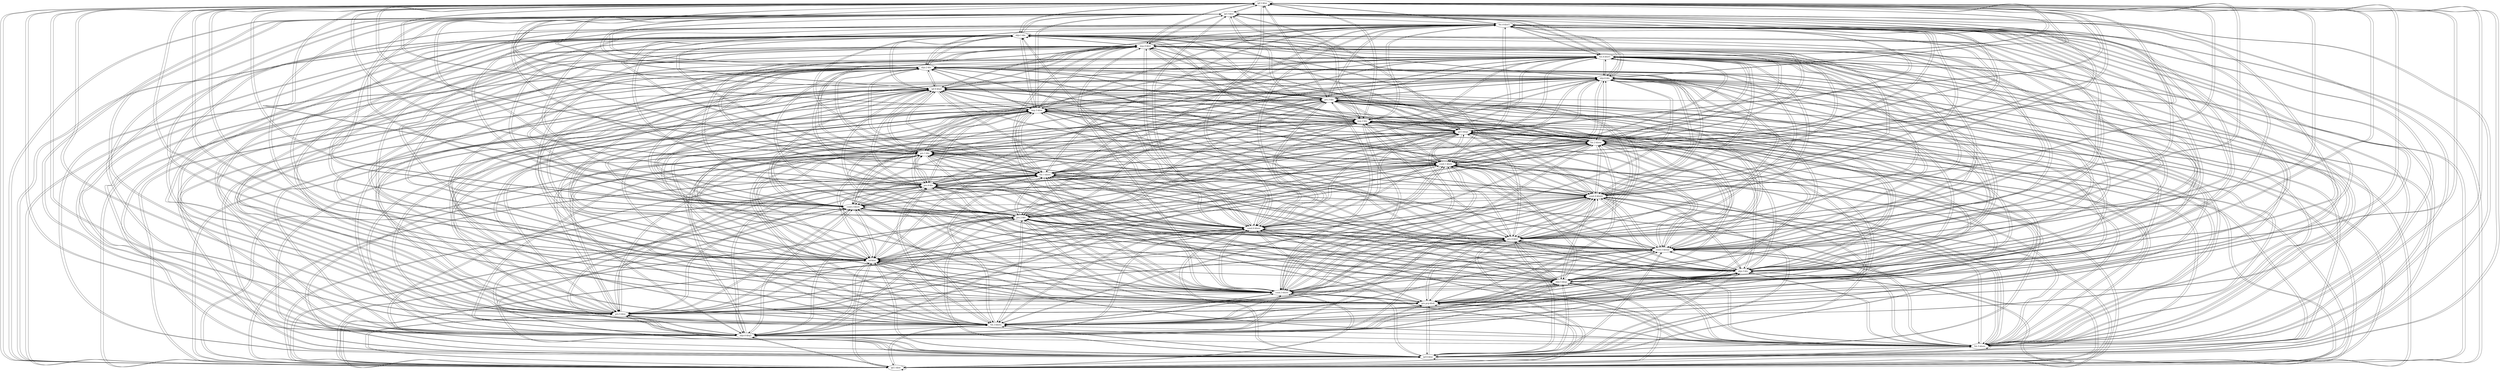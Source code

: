 digraph  {
	node [label="\N"];
	"ipf.2-kloE"	 [cell="ipf.2",
		label="ipf.2-kloe",
		tense=ipf,
		weight=1.0];
	"ipf.2-kloE" -> "ipf.2-kloE"	 [weight=1.0];
	"ipf.3-kloE"	 [cell="ipf.3",
		label="ipf.3-kloe",
		tense=ipf,
		weight=1.0];
	"ipf.2-kloE" -> "ipf.3-kloE"	 [weight=1.0];
	"ipf.1-kloE"	 [cell="ipf.1",
		label="ipf.1-kloe",
		tense=ipf,
		weight=1.0];
	"ipf.2-kloE" -> "ipf.1-kloE"	 [weight=1.0];
	"ipf.6-kloE"	 [cell="ipf.6",
		label="ipf.6-kloe",
		tense=ipf,
		weight=1.0];
	"ipf.2-kloE" -> "ipf.6-kloE"	 [weight=1.0];
	"fut.5-klorE"	 [cell="fut.5",
		label="fut.5-klore",
		tense=fut,
		weight=1.0];
	"ipf.2-kloE" -> "fut.5-klorE"	 [weight=1.0];
	"sbjv.4-klojô"	 [cell="sbjv.4",
		label="sbjv.4-klojɔ̃",
		tense=sbjv,
		weight=1.0];
	"ipf.2-kloE" -> "sbjv.4-klojô"	 [weight=1.0];
	"fut.3-klora"	 [cell="fut.3",
		label="fut.3-klora",
		tense=fut,
		weight=1.0];
	"ipf.2-kloE" -> "fut.3-klora"	 [weight=1.0];
	"prs.5-kloE"	 [cell="prs.5",
		label="prs.5-kloe",
		tense=prs,
		weight=1.0];
	"ipf.2-kloE" -> "prs.5-kloE"	 [weight=1.0];
	"prs.pcp-kloâ"	 [cell="prs.pcp",
		label="prs.pcp-kloɑ̃",
		tense="prs.pcp",
		weight=1.0];
	"ipf.2-kloE" -> "prs.pcp-kloâ"	 [weight=1.0];
	"cond.3-klorE"	 [cell="cond.3",
		label="cond.3-klore",
		tense=cond,
		weight=1.0];
	"ipf.2-kloE" -> "cond.3-klorE"	 [weight=1.0];
	"sbjv.5-klojE"	 [cell="sbjv.5",
		label="sbjv.5-kloje",
		tense=sbjv,
		weight=1.0];
	"ipf.2-kloE" -> "sbjv.5-klojE"	 [weight=1.0];
	"sbjv.3-klo"	 [cell="sbjv.3",
		label="sbjv.3-klo",
		tense=sbjv,
		weight=1.0];
	"ipf.2-kloE" -> "sbjv.3-klo"	 [weight=1.0];
	"inf-klor"	 [cell=inf,
		label="inf-klor",
		tense=inf,
		weight=1.0];
	"ipf.2-kloE" -> "inf-klor"	 [weight=0.01];
	"cond.5-klorjE"	 [cell="cond.5",
		label="cond.5-klorje",
		tense=cond,
		weight=1.0];
	"ipf.2-kloE" -> "cond.5-klorjE"	 [weight=1.0];
	"prs.4-kloô"	 [cell="prs.4",
		label="prs.4-kloɔ̃",
		tense=prs,
		weight=1.0];
	"ipf.2-kloE" -> "prs.4-kloô"	 [weight=1.0];
	"cond.6-klorE"	 [cell="cond.6",
		label="cond.6-klore",
		tense=cond,
		weight=1.0];
	"ipf.2-kloE" -> "cond.6-klorE"	 [weight=1.0];
	"prs.2-klo"	 [cell="prs.2",
		label="prs.2-klo",
		tense=prs,
		weight=1.0];
	"ipf.2-kloE" -> "prs.2-klo"	 [weight=1.0];
	"cond.2-klorE"	 [cell="cond.2",
		label="cond.2-klore",
		tense=cond,
		weight=1.0];
	"ipf.2-kloE" -> "cond.2-klorE"	 [weight=1.0];
	"cond.4-klorjô"	 [cell="cond.4",
		label="cond.4-klorjɔ̃",
		tense=cond,
		weight=1.0];
	"ipf.2-kloE" -> "cond.4-klorjô"	 [weight=1.0];
	"prs.6-klo"	 [cell="prs.6",
		label="prs.6-klo",
		tense=prs,
		weight=1.0];
	"ipf.2-kloE" -> "prs.6-klo"	 [weight=1.0];
	"fut.1-klorE"	 [cell="fut.1",
		label="fut.1-klore",
		tense=fut,
		weight=1.0];
	"ipf.2-kloE" -> "fut.1-klorE"	 [weight=1.0];
	"cond.1-klorE"	 [cell="cond.1",
		label="cond.1-klore",
		tense=cond,
		weight=1.0];
	"ipf.2-kloE" -> "cond.1-klorE"	 [weight=1.0];
	"prs.1-klo"	 [cell="prs.1",
		label="prs.1-klo",
		tense=prs,
		weight=1.0];
	"ipf.2-kloE" -> "prs.1-klo"	 [weight=1.0];
	"fut.2-klora"	 [cell="fut.2",
		label="fut.2-klora",
		tense=fut,
		weight=1.0];
	"ipf.2-kloE" -> "fut.2-klora"	 [weight=1.0];
	"ipf.5-klojE"	 [cell="ipf.5",
		label="ipf.5-kloje",
		tense=ipf,
		weight=1.0];
	"ipf.2-kloE" -> "ipf.5-klojE"	 [weight=1.0];
	"imp.2-klo"	 [cell="imp.2",
		label="imp.2-klo",
		tense=imp,
		weight=1.0];
	"ipf.2-kloE" -> "imp.2-klo"	 [weight=1.0];
	"imp.5-kloE"	 [cell="imp.5",
		label="imp.5-kloe",
		tense=imp,
		weight=1.0];
	"ipf.2-kloE" -> "imp.5-kloE"	 [weight=1.0];
	"prs.3-klo"	 [cell="prs.3",
		label="prs.3-klo",
		tense=prs,
		weight=1.0];
	"ipf.2-kloE" -> "prs.3-klo"	 [weight=1.0];
	"ipf.4-klojô"	 [cell="ipf.4",
		label="ipf.4-klojɔ̃",
		tense=ipf,
		weight=1.0];
	"ipf.2-kloE" -> "ipf.4-klojô"	 [weight=1.0];
	"sbjv.6-klo"	 [cell="sbjv.6",
		label="sbjv.6-klo",
		tense=sbjv,
		weight=1.0];
	"ipf.2-kloE" -> "sbjv.6-klo"	 [weight=1.0];
	"sbjv.2-klo"	 [cell="sbjv.2",
		label="sbjv.2-klo",
		tense=sbjv,
		weight=1.0];
	"ipf.2-kloE" -> "sbjv.2-klo"	 [weight=1.0];
	"fut.6-klorô"	 [cell="fut.6",
		label="fut.6-klorɔ̃",
		tense=fut,
		weight=1.0];
	"ipf.2-kloE" -> "fut.6-klorô"	 [weight=1.0];
	"imp.4-kloô"	 [cell="imp.4",
		label="imp.4-kloɔ̃",
		tense=imp,
		weight=1.0];
	"ipf.2-kloE" -> "imp.4-kloô"	 [weight=1.0];
	"sbjv.1-klo"	 [cell="sbjv.1",
		label="sbjv.1-klo",
		tense=sbjv,
		weight=1.0];
	"ipf.2-kloE" -> "sbjv.1-klo"	 [weight=1.0];
	"fut.4-klorô"	 [cell="fut.4",
		label="fut.4-klorɔ̃",
		tense=fut,
		weight=1.0];
	"ipf.2-kloE" -> "fut.4-klorô"	 [weight=1.0];
	"ipf.3-kloE" -> "ipf.2-kloE"	 [weight=1.0];
	"ipf.3-kloE" -> "ipf.3-kloE"	 [weight=1.0];
	"ipf.3-kloE" -> "ipf.1-kloE"	 [weight=1.0];
	"ipf.3-kloE" -> "ipf.6-kloE"	 [weight=1.0];
	"ipf.3-kloE" -> "fut.5-klorE"	 [weight=1.0];
	"ipf.3-kloE" -> "sbjv.4-klojô"	 [weight=1.0];
	"ipf.3-kloE" -> "fut.3-klora"	 [weight=1.0];
	"ipf.3-kloE" -> "prs.5-kloE"	 [weight=1.0];
	"ipf.3-kloE" -> "prs.pcp-kloâ"	 [weight=1.0];
	"ipf.3-kloE" -> "cond.3-klorE"	 [weight=1.0];
	"ipf.3-kloE" -> "sbjv.5-klojE"	 [weight=1.0];
	"ipf.3-kloE" -> "sbjv.3-klo"	 [weight=1.0];
	"ipf.3-kloE" -> "inf-klor"	 [weight=0.01];
	"ipf.3-kloE" -> "cond.5-klorjE"	 [weight=1.0];
	"ipf.3-kloE" -> "prs.4-kloô"	 [weight=1.0];
	"ipf.3-kloE" -> "cond.6-klorE"	 [weight=1.0];
	"ipf.3-kloE" -> "prs.2-klo"	 [weight=1.0];
	"ipf.3-kloE" -> "cond.2-klorE"	 [weight=1.0];
	"ipf.3-kloE" -> "cond.4-klorjô"	 [weight=1.0];
	"ipf.3-kloE" -> "prs.6-klo"	 [weight=1.0];
	"ipf.3-kloE" -> "fut.1-klorE"	 [weight=1.0];
	"ipf.3-kloE" -> "cond.1-klorE"	 [weight=1.0];
	"ipf.3-kloE" -> "prs.1-klo"	 [weight=1.0];
	"ipf.3-kloE" -> "fut.2-klora"	 [weight=1.0];
	"ipf.3-kloE" -> "ipf.5-klojE"	 [weight=1.0];
	"ipf.3-kloE" -> "imp.2-klo"	 [weight=1.0];
	"ipf.3-kloE" -> "imp.5-kloE"	 [weight=1.0];
	"ipf.3-kloE" -> "prs.3-klo"	 [weight=1.0];
	"ipf.3-kloE" -> "ipf.4-klojô"	 [weight=1.0];
	"ipf.3-kloE" -> "sbjv.6-klo"	 [weight=1.0];
	"ipf.3-kloE" -> "sbjv.2-klo"	 [weight=1.0];
	"ipf.3-kloE" -> "fut.6-klorô"	 [weight=1.0];
	"ipf.3-kloE" -> "imp.4-kloô"	 [weight=1.0];
	"ipf.3-kloE" -> "sbjv.1-klo"	 [weight=1.0];
	"ipf.3-kloE" -> "fut.4-klorô"	 [weight=1.0];
	"ipf.1-kloE" -> "ipf.2-kloE"	 [weight=1.0];
	"ipf.1-kloE" -> "ipf.3-kloE"	 [weight=1.0];
	"ipf.1-kloE" -> "ipf.1-kloE"	 [weight=1.0];
	"ipf.1-kloE" -> "ipf.6-kloE"	 [weight=1.0];
	"ipf.1-kloE" -> "fut.5-klorE"	 [weight=1.0];
	"ipf.1-kloE" -> "sbjv.4-klojô"	 [weight=1.0];
	"ipf.1-kloE" -> "fut.3-klora"	 [weight=1.0];
	"ipf.1-kloE" -> "prs.5-kloE"	 [weight=1.0];
	"ipf.1-kloE" -> "prs.pcp-kloâ"	 [weight=1.0];
	"ipf.1-kloE" -> "cond.3-klorE"	 [weight=1.0];
	"ipf.1-kloE" -> "sbjv.5-klojE"	 [weight=1.0];
	"ipf.1-kloE" -> "sbjv.3-klo"	 [weight=1.0];
	"ipf.1-kloE" -> "inf-klor"	 [weight=0.01];
	"ipf.1-kloE" -> "cond.5-klorjE"	 [weight=1.0];
	"ipf.1-kloE" -> "prs.4-kloô"	 [weight=1.0];
	"ipf.1-kloE" -> "cond.6-klorE"	 [weight=1.0];
	"ipf.1-kloE" -> "prs.2-klo"	 [weight=1.0];
	"ipf.1-kloE" -> "cond.2-klorE"	 [weight=1.0];
	"ipf.1-kloE" -> "cond.4-klorjô"	 [weight=1.0];
	"ipf.1-kloE" -> "prs.6-klo"	 [weight=1.0];
	"ipf.1-kloE" -> "fut.1-klorE"	 [weight=1.0];
	"ipf.1-kloE" -> "cond.1-klorE"	 [weight=1.0];
	"ipf.1-kloE" -> "prs.1-klo"	 [weight=1.0];
	"ipf.1-kloE" -> "fut.2-klora"	 [weight=1.0];
	"ipf.1-kloE" -> "ipf.5-klojE"	 [weight=1.0];
	"ipf.1-kloE" -> "imp.2-klo"	 [weight=1.0];
	"ipf.1-kloE" -> "imp.5-kloE"	 [weight=1.0];
	"ipf.1-kloE" -> "prs.3-klo"	 [weight=1.0];
	"ipf.1-kloE" -> "ipf.4-klojô"	 [weight=1.0];
	"ipf.1-kloE" -> "sbjv.6-klo"	 [weight=1.0];
	"ipf.1-kloE" -> "sbjv.2-klo"	 [weight=1.0];
	"ipf.1-kloE" -> "fut.6-klorô"	 [weight=1.0];
	"ipf.1-kloE" -> "imp.4-kloô"	 [weight=1.0];
	"ipf.1-kloE" -> "sbjv.1-klo"	 [weight=1.0];
	"ipf.1-kloE" -> "fut.4-klorô"	 [weight=1.0];
	"ipf.6-kloE" -> "ipf.2-kloE"	 [weight=1.0];
	"ipf.6-kloE" -> "ipf.3-kloE"	 [weight=1.0];
	"ipf.6-kloE" -> "ipf.1-kloE"	 [weight=1.0];
	"ipf.6-kloE" -> "ipf.6-kloE"	 [weight=1.0];
	"ipf.6-kloE" -> "fut.5-klorE"	 [weight=1.0];
	"ipf.6-kloE" -> "sbjv.4-klojô"	 [weight=1.0];
	"ipf.6-kloE" -> "fut.3-klora"	 [weight=1.0];
	"ipf.6-kloE" -> "prs.5-kloE"	 [weight=1.0];
	"ipf.6-kloE" -> "prs.pcp-kloâ"	 [weight=1.0];
	"ipf.6-kloE" -> "cond.3-klorE"	 [weight=1.0];
	"ipf.6-kloE" -> "sbjv.5-klojE"	 [weight=1.0];
	"ipf.6-kloE" -> "sbjv.3-klo"	 [weight=1.0];
	"ipf.6-kloE" -> "inf-klor"	 [weight=0.01];
	"ipf.6-kloE" -> "cond.5-klorjE"	 [weight=1.0];
	"ipf.6-kloE" -> "prs.4-kloô"	 [weight=1.0];
	"ipf.6-kloE" -> "cond.6-klorE"	 [weight=1.0];
	"ipf.6-kloE" -> "prs.2-klo"	 [weight=1.0];
	"ipf.6-kloE" -> "cond.2-klorE"	 [weight=1.0];
	"ipf.6-kloE" -> "cond.4-klorjô"	 [weight=1.0];
	"ipf.6-kloE" -> "prs.6-klo"	 [weight=1.0];
	"ipf.6-kloE" -> "fut.1-klorE"	 [weight=1.0];
	"ipf.6-kloE" -> "cond.1-klorE"	 [weight=1.0];
	"ipf.6-kloE" -> "prs.1-klo"	 [weight=1.0];
	"ipf.6-kloE" -> "fut.2-klora"	 [weight=1.0];
	"ipf.6-kloE" -> "ipf.5-klojE"	 [weight=1.0];
	"ipf.6-kloE" -> "imp.2-klo"	 [weight=1.0];
	"ipf.6-kloE" -> "imp.5-kloE"	 [weight=1.0];
	"ipf.6-kloE" -> "prs.3-klo"	 [weight=1.0];
	"ipf.6-kloE" -> "ipf.4-klojô"	 [weight=1.0];
	"ipf.6-kloE" -> "sbjv.6-klo"	 [weight=1.0];
	"ipf.6-kloE" -> "sbjv.2-klo"	 [weight=1.0];
	"ipf.6-kloE" -> "fut.6-klorô"	 [weight=1.0];
	"ipf.6-kloE" -> "imp.4-kloô"	 [weight=1.0];
	"ipf.6-kloE" -> "sbjv.1-klo"	 [weight=1.0];
	"ipf.6-kloE" -> "fut.4-klorô"	 [weight=1.0];
	"fut.5-klorE" -> "ipf.2-kloE"	 [weight=1.0];
	"fut.5-klorE" -> "ipf.3-kloE"	 [weight=1.0];
	"fut.5-klorE" -> "ipf.1-kloE"	 [weight=1.0];
	"fut.5-klorE" -> "ipf.6-kloE"	 [weight=1.0];
	"fut.5-klorE" -> "fut.5-klorE"	 [weight=1.0];
	"fut.5-klorE" -> "sbjv.4-klojô"	 [weight=1.0];
	"fut.5-klorE" -> "fut.3-klora"	 [weight=1.0];
	"fut.5-klorE" -> "prs.5-kloE"	 [weight=1.0];
	"fut.5-klorE" -> "prs.pcp-kloâ"	 [weight=1.0];
	"fut.5-klorE" -> "cond.3-klorE"	 [weight=1.0];
	"fut.5-klorE" -> "sbjv.5-klojE"	 [weight=1.0];
	"fut.5-klorE" -> "sbjv.3-klo"	 [weight=1.0];
	"fut.5-klorE" -> "inf-klor"	 [weight=0.22];
	"fut.5-klorE" -> "cond.5-klorjE"	 [weight=1.0];
	"fut.5-klorE" -> "prs.4-kloô"	 [weight=1.0];
	"fut.5-klorE" -> "cond.6-klorE"	 [weight=1.0];
	"fut.5-klorE" -> "prs.2-klo"	 [weight=1.0];
	"fut.5-klorE" -> "cond.2-klorE"	 [weight=1.0];
	"fut.5-klorE" -> "cond.4-klorjô"	 [weight=1.0];
	"fut.5-klorE" -> "prs.6-klo"	 [weight=1.0];
	"fut.5-klorE" -> "fut.1-klorE"	 [weight=1.0];
	"fut.5-klorE" -> "cond.1-klorE"	 [weight=1.0];
	"fut.5-klorE" -> "prs.1-klo"	 [weight=1.0];
	"fut.5-klorE" -> "fut.2-klora"	 [weight=1.0];
	"fut.5-klorE" -> "ipf.5-klojE"	 [weight=1.0];
	"fut.5-klorE" -> "imp.2-klo"	 [weight=1.0];
	"fut.5-klorE" -> "imp.5-kloE"	 [weight=1.0];
	"fut.5-klorE" -> "prs.3-klo"	 [weight=1.0];
	"fut.5-klorE" -> "ipf.4-klojô"	 [weight=1.0];
	"fut.5-klorE" -> "sbjv.6-klo"	 [weight=1.0];
	"fut.5-klorE" -> "sbjv.2-klo"	 [weight=1.0];
	"fut.5-klorE" -> "fut.6-klorô"	 [weight=1.0];
	"fut.5-klorE" -> "imp.4-kloô"	 [weight=1.0];
	"fut.5-klorE" -> "sbjv.1-klo"	 [weight=1.0];
	"fut.5-klorE" -> "fut.4-klorô"	 [weight=1.0];
	"sbjv.4-klojô" -> "ipf.2-kloE"	 [weight=0.92];
	"sbjv.4-klojô" -> "ipf.3-kloE"	 [weight=0.92];
	"sbjv.4-klojô" -> "ipf.1-kloE"	 [weight=0.92];
	"sbjv.4-klojô" -> "ipf.6-kloE"	 [weight=0.92];
	"sbjv.4-klojô" -> "fut.5-klorE"	 [weight=0.59];
	"sbjv.4-klojô" -> "sbjv.4-klojô"	 [weight=1.0];
	"sbjv.4-klojô" -> "fut.3-klora"	 [weight=0.59];
	"sbjv.4-klojô" -> "prs.5-kloE"	 [weight=0.92];
	"sbjv.4-klojô" -> "prs.pcp-kloâ"	 [weight=0.92];
	"sbjv.4-klojô" -> "cond.3-klorE"	 [weight=0.59];
	"sbjv.4-klojô" -> "sbjv.5-klojE"	 [weight=1.0];
	"sbjv.4-klojô" -> "sbjv.3-klo"	 [weight=0.46];
	"sbjv.4-klojô" -> "inf-klor"	 [weight=0.01];
	"sbjv.4-klojô" -> "cond.5-klorjE"	 [weight=0.59];
	"sbjv.4-klojô" -> "prs.4-kloô"	 [weight=0.92];
	"sbjv.4-klojô" -> "cond.6-klorE"	 [weight=0.59];
	"sbjv.4-klojô" -> "prs.2-klo"	 [weight=0.46];
	"sbjv.4-klojô" -> "cond.2-klorE"	 [weight=0.59];
	"sbjv.4-klojô" -> "cond.4-klorjô"	 [weight=0.59];
	"sbjv.4-klojô" -> "prs.6-klo"	 [weight=0.49];
	"sbjv.4-klojô" -> "fut.1-klorE"	 [weight=0.59];
	"sbjv.4-klojô" -> "cond.1-klorE"	 [weight=0.59];
	"sbjv.4-klojô" -> "prs.1-klo"	 [weight=0.46];
	"sbjv.4-klojô" -> "fut.2-klora"	 [weight=0.59];
	"sbjv.4-klojô" -> "ipf.5-klojE"	 [weight=1.0];
	"sbjv.4-klojô" -> "imp.2-klo"	 [weight=0.46];
	"sbjv.4-klojô" -> "imp.5-kloE"	 [weight=0.92];
	"sbjv.4-klojô" -> "prs.3-klo"	 [weight=0.46];
	"sbjv.4-klojô" -> "ipf.4-klojô"	 [weight=1.0];
	"sbjv.4-klojô" -> "sbjv.6-klo"	 [weight=0.46];
	"sbjv.4-klojô" -> "sbjv.2-klo"	 [weight=0.46];
	"sbjv.4-klojô" -> "fut.6-klorô"	 [weight=0.59];
	"sbjv.4-klojô" -> "imp.4-kloô"	 [weight=0.92];
	"sbjv.4-klojô" -> "sbjv.1-klo"	 [weight=0.46];
	"sbjv.4-klojô" -> "fut.4-klorô"	 [weight=0.59];
	"fut.3-klora" -> "ipf.2-kloE"	 [weight=1.0];
	"fut.3-klora" -> "ipf.3-kloE"	 [weight=1.0];
	"fut.3-klora" -> "ipf.1-kloE"	 [weight=1.0];
	"fut.3-klora" -> "ipf.6-kloE"	 [weight=1.0];
	"fut.3-klora" -> "fut.5-klorE"	 [weight=1.0];
	"fut.3-klora" -> "sbjv.4-klojô"	 [weight=1.0];
	"fut.3-klora" -> "fut.3-klora"	 [weight=1.0];
	"fut.3-klora" -> "prs.5-kloE"	 [weight=1.0];
	"fut.3-klora" -> "prs.pcp-kloâ"	 [weight=1.0];
	"fut.3-klora" -> "cond.3-klorE"	 [weight=1.0];
	"fut.3-klora" -> "sbjv.5-klojE"	 [weight=1.0];
	"fut.3-klora" -> "sbjv.3-klo"	 [weight=1.0];
	"fut.3-klora" -> "inf-klor"	 [weight=0.22];
	"fut.3-klora" -> "cond.5-klorjE"	 [weight=1.0];
	"fut.3-klora" -> "prs.4-kloô"	 [weight=1.0];
	"fut.3-klora" -> "cond.6-klorE"	 [weight=1.0];
	"fut.3-klora" -> "prs.2-klo"	 [weight=1.0];
	"fut.3-klora" -> "cond.2-klorE"	 [weight=1.0];
	"fut.3-klora" -> "cond.4-klorjô"	 [weight=1.0];
	"fut.3-klora" -> "prs.6-klo"	 [weight=1.0];
	"fut.3-klora" -> "fut.1-klorE"	 [weight=1.0];
	"fut.3-klora" -> "cond.1-klorE"	 [weight=1.0];
	"fut.3-klora" -> "prs.1-klo"	 [weight=1.0];
	"fut.3-klora" -> "fut.2-klora"	 [weight=1.0];
	"fut.3-klora" -> "ipf.5-klojE"	 [weight=1.0];
	"fut.3-klora" -> "imp.2-klo"	 [weight=1.0];
	"fut.3-klora" -> "imp.5-kloE"	 [weight=1.0];
	"fut.3-klora" -> "prs.3-klo"	 [weight=1.0];
	"fut.3-klora" -> "ipf.4-klojô"	 [weight=1.0];
	"fut.3-klora" -> "sbjv.6-klo"	 [weight=1.0];
	"fut.3-klora" -> "sbjv.2-klo"	 [weight=1.0];
	"fut.3-klora" -> "fut.6-klorô"	 [weight=1.0];
	"fut.3-klora" -> "imp.4-kloô"	 [weight=1.0];
	"fut.3-klora" -> "sbjv.1-klo"	 [weight=1.0];
	"fut.3-klora" -> "fut.4-klorô"	 [weight=1.0];
	"prs.5-kloE" -> "ipf.2-kloE"	 [weight=1.0];
	"prs.5-kloE" -> "ipf.3-kloE"	 [weight=1.0];
	"prs.5-kloE" -> "ipf.1-kloE"	 [weight=1.0];
	"prs.5-kloE" -> "ipf.6-kloE"	 [weight=1.0];
	"prs.5-kloE" -> "fut.5-klorE"	 [weight=1.0];
	"prs.5-kloE" -> "sbjv.4-klojô"	 [weight=1.0];
	"prs.5-kloE" -> "fut.3-klora"	 [weight=1.0];
	"prs.5-kloE" -> "prs.5-kloE"	 [weight=1.0];
	"prs.5-kloE" -> "prs.pcp-kloâ"	 [weight=1.0];
	"prs.5-kloE" -> "cond.3-klorE"	 [weight=1.0];
	"prs.5-kloE" -> "sbjv.5-klojE"	 [weight=1.0];
	"prs.5-kloE" -> "sbjv.3-klo"	 [weight=1.0];
	"prs.5-kloE" -> "inf-klor"	 [weight=0.05];
	"prs.5-kloE" -> "cond.5-klorjE"	 [weight=1.0];
	"prs.5-kloE" -> "prs.4-kloô"	 [weight=1.0];
	"prs.5-kloE" -> "cond.6-klorE"	 [weight=1.0];
	"prs.5-kloE" -> "prs.2-klo"	 [weight=1.0];
	"prs.5-kloE" -> "cond.2-klorE"	 [weight=1.0];
	"prs.5-kloE" -> "cond.4-klorjô"	 [weight=1.0];
	"prs.5-kloE" -> "prs.6-klo"	 [weight=1.0];
	"prs.5-kloE" -> "fut.1-klorE"	 [weight=1.0];
	"prs.5-kloE" -> "cond.1-klorE"	 [weight=1.0];
	"prs.5-kloE" -> "prs.1-klo"	 [weight=1.0];
	"prs.5-kloE" -> "fut.2-klora"	 [weight=1.0];
	"prs.5-kloE" -> "ipf.5-klojE"	 [weight=1.0];
	"prs.5-kloE" -> "imp.2-klo"	 [weight=1.0];
	"prs.5-kloE" -> "imp.5-kloE"	 [weight=1.0];
	"prs.5-kloE" -> "prs.3-klo"	 [weight=1.0];
	"prs.5-kloE" -> "ipf.4-klojô"	 [weight=1.0];
	"prs.5-kloE" -> "sbjv.6-klo"	 [weight=1.0];
	"prs.5-kloE" -> "sbjv.2-klo"	 [weight=1.0];
	"prs.5-kloE" -> "fut.6-klorô"	 [weight=1.0];
	"prs.5-kloE" -> "imp.4-kloô"	 [weight=1.0];
	"prs.5-kloE" -> "sbjv.1-klo"	 [weight=1.0];
	"prs.5-kloE" -> "fut.4-klorô"	 [weight=1.0];
	"prs.pcp-kloâ" -> "ipf.2-kloE"	 [weight=1.0];
	"prs.pcp-kloâ" -> "ipf.3-kloE"	 [weight=1.0];
	"prs.pcp-kloâ" -> "ipf.1-kloE"	 [weight=1.0];
	"prs.pcp-kloâ" -> "ipf.6-kloE"	 [weight=1.0];
	"prs.pcp-kloâ" -> "fut.5-klorE"	 [weight=1.0];
	"prs.pcp-kloâ" -> "sbjv.4-klojô"	 [weight=1.0];
	"prs.pcp-kloâ" -> "fut.3-klora"	 [weight=1.0];
	"prs.pcp-kloâ" -> "prs.5-kloE"	 [weight=1.0];
	"prs.pcp-kloâ" -> "prs.pcp-kloâ"	 [weight=1.0];
	"prs.pcp-kloâ" -> "cond.3-klorE"	 [weight=1.0];
	"prs.pcp-kloâ" -> "sbjv.5-klojE"	 [weight=1.0];
	"prs.pcp-kloâ" -> "sbjv.3-klo"	 [weight=1.0];
	"prs.pcp-kloâ" -> "inf-klor"	 [weight=0.01];
	"prs.pcp-kloâ" -> "cond.5-klorjE"	 [weight=1.0];
	"prs.pcp-kloâ" -> "prs.4-kloô"	 [weight=1.0];
	"prs.pcp-kloâ" -> "cond.6-klorE"	 [weight=1.0];
	"prs.pcp-kloâ" -> "prs.2-klo"	 [weight=1.0];
	"prs.pcp-kloâ" -> "cond.2-klorE"	 [weight=1.0];
	"prs.pcp-kloâ" -> "cond.4-klorjô"	 [weight=1.0];
	"prs.pcp-kloâ" -> "prs.6-klo"	 [weight=1.0];
	"prs.pcp-kloâ" -> "fut.1-klorE"	 [weight=1.0];
	"prs.pcp-kloâ" -> "cond.1-klorE"	 [weight=1.0];
	"prs.pcp-kloâ" -> "prs.1-klo"	 [weight=1.0];
	"prs.pcp-kloâ" -> "fut.2-klora"	 [weight=1.0];
	"prs.pcp-kloâ" -> "ipf.5-klojE"	 [weight=1.0];
	"prs.pcp-kloâ" -> "imp.2-klo"	 [weight=1.0];
	"prs.pcp-kloâ" -> "imp.5-kloE"	 [weight=1.0];
	"prs.pcp-kloâ" -> "prs.3-klo"	 [weight=1.0];
	"prs.pcp-kloâ" -> "ipf.4-klojô"	 [weight=1.0];
	"prs.pcp-kloâ" -> "sbjv.6-klo"	 [weight=1.0];
	"prs.pcp-kloâ" -> "sbjv.2-klo"	 [weight=1.0];
	"prs.pcp-kloâ" -> "fut.6-klorô"	 [weight=1.0];
	"prs.pcp-kloâ" -> "imp.4-kloô"	 [weight=1.0];
	"prs.pcp-kloâ" -> "sbjv.1-klo"	 [weight=1.0];
	"prs.pcp-kloâ" -> "fut.4-klorô"	 [weight=1.0];
	"cond.3-klorE" -> "ipf.2-kloE"	 [weight=1.0];
	"cond.3-klorE" -> "ipf.3-kloE"	 [weight=1.0];
	"cond.3-klorE" -> "ipf.1-kloE"	 [weight=1.0];
	"cond.3-klorE" -> "ipf.6-kloE"	 [weight=1.0];
	"cond.3-klorE" -> "fut.5-klorE"	 [weight=1.0];
	"cond.3-klorE" -> "sbjv.4-klojô"	 [weight=1.0];
	"cond.3-klorE" -> "fut.3-klora"	 [weight=1.0];
	"cond.3-klorE" -> "prs.5-kloE"	 [weight=1.0];
	"cond.3-klorE" -> "prs.pcp-kloâ"	 [weight=1.0];
	"cond.3-klorE" -> "cond.3-klorE"	 [weight=1.0];
	"cond.3-klorE" -> "sbjv.5-klojE"	 [weight=1.0];
	"cond.3-klorE" -> "sbjv.3-klo"	 [weight=1.0];
	"cond.3-klorE" -> "inf-klor"	 [weight=0.26];
	"cond.3-klorE" -> "cond.5-klorjE"	 [weight=1.0];
	"cond.3-klorE" -> "prs.4-kloô"	 [weight=1.0];
	"cond.3-klorE" -> "cond.6-klorE"	 [weight=1.0];
	"cond.3-klorE" -> "prs.2-klo"	 [weight=1.0];
	"cond.3-klorE" -> "cond.2-klorE"	 [weight=1.0];
	"cond.3-klorE" -> "cond.4-klorjô"	 [weight=1.0];
	"cond.3-klorE" -> "prs.6-klo"	 [weight=1.0];
	"cond.3-klorE" -> "fut.1-klorE"	 [weight=1.0];
	"cond.3-klorE" -> "cond.1-klorE"	 [weight=1.0];
	"cond.3-klorE" -> "prs.1-klo"	 [weight=1.0];
	"cond.3-klorE" -> "fut.2-klora"	 [weight=1.0];
	"cond.3-klorE" -> "ipf.5-klojE"	 [weight=1.0];
	"cond.3-klorE" -> "imp.2-klo"	 [weight=1.0];
	"cond.3-klorE" -> "imp.5-kloE"	 [weight=1.0];
	"cond.3-klorE" -> "prs.3-klo"	 [weight=1.0];
	"cond.3-klorE" -> "ipf.4-klojô"	 [weight=1.0];
	"cond.3-klorE" -> "sbjv.6-klo"	 [weight=1.0];
	"cond.3-klorE" -> "sbjv.2-klo"	 [weight=1.0];
	"cond.3-klorE" -> "fut.6-klorô"	 [weight=1.0];
	"cond.3-klorE" -> "imp.4-kloô"	 [weight=1.0];
	"cond.3-klorE" -> "sbjv.1-klo"	 [weight=1.0];
	"cond.3-klorE" -> "fut.4-klorô"	 [weight=1.0];
	"sbjv.5-klojE" -> "ipf.2-kloE"	 [weight=0.92];
	"sbjv.5-klojE" -> "ipf.3-kloE"	 [weight=0.92];
	"sbjv.5-klojE" -> "ipf.1-kloE"	 [weight=0.92];
	"sbjv.5-klojE" -> "ipf.6-kloE"	 [weight=0.92];
	"sbjv.5-klojE" -> "fut.5-klorE"	 [weight=0.59];
	"sbjv.5-klojE" -> "sbjv.4-klojô"	 [weight=1.0];
	"sbjv.5-klojE" -> "fut.3-klora"	 [weight=0.59];
	"sbjv.5-klojE" -> "prs.5-kloE"	 [weight=0.92];
	"sbjv.5-klojE" -> "prs.pcp-kloâ"	 [weight=0.92];
	"sbjv.5-klojE" -> "cond.3-klorE"	 [weight=0.59];
	"sbjv.5-klojE" -> "sbjv.5-klojE"	 [weight=1.0];
	"sbjv.5-klojE" -> "sbjv.3-klo"	 [weight=0.46];
	"sbjv.5-klojE" -> "inf-klor"	 [weight=0.01];
	"sbjv.5-klojE" -> "cond.5-klorjE"	 [weight=0.59];
	"sbjv.5-klojE" -> "prs.4-kloô"	 [weight=0.92];
	"sbjv.5-klojE" -> "cond.6-klorE"	 [weight=0.59];
	"sbjv.5-klojE" -> "prs.2-klo"	 [weight=0.46];
	"sbjv.5-klojE" -> "cond.2-klorE"	 [weight=0.59];
	"sbjv.5-klojE" -> "cond.4-klorjô"	 [weight=0.59];
	"sbjv.5-klojE" -> "prs.6-klo"	 [weight=0.49];
	"sbjv.5-klojE" -> "fut.1-klorE"	 [weight=0.59];
	"sbjv.5-klojE" -> "cond.1-klorE"	 [weight=0.59];
	"sbjv.5-klojE" -> "prs.1-klo"	 [weight=0.46];
	"sbjv.5-klojE" -> "fut.2-klora"	 [weight=0.59];
	"sbjv.5-klojE" -> "ipf.5-klojE"	 [weight=1.0];
	"sbjv.5-klojE" -> "imp.2-klo"	 [weight=0.46];
	"sbjv.5-klojE" -> "imp.5-kloE"	 [weight=0.92];
	"sbjv.5-klojE" -> "prs.3-klo"	 [weight=0.46];
	"sbjv.5-klojE" -> "ipf.4-klojô"	 [weight=1.0];
	"sbjv.5-klojE" -> "sbjv.6-klo"	 [weight=0.46];
	"sbjv.5-klojE" -> "sbjv.2-klo"	 [weight=0.46];
	"sbjv.5-klojE" -> "fut.6-klorô"	 [weight=0.59];
	"sbjv.5-klojE" -> "imp.4-kloô"	 [weight=0.92];
	"sbjv.5-klojE" -> "sbjv.1-klo"	 [weight=0.46];
	"sbjv.5-klojE" -> "fut.4-klorô"	 [weight=0.59];
	"sbjv.3-klo" -> "ipf.2-kloE"	 [weight=1.0];
	"sbjv.3-klo" -> "ipf.3-kloE"	 [weight=1.0];
	"sbjv.3-klo" -> "ipf.1-kloE"	 [weight=1.0];
	"sbjv.3-klo" -> "ipf.6-kloE"	 [weight=1.0];
	"sbjv.3-klo" -> "fut.5-klorE"	 [weight=1.0];
	"sbjv.3-klo" -> "sbjv.4-klojô"	 [weight=1.0];
	"sbjv.3-klo" -> "fut.3-klora"	 [weight=1.0];
	"sbjv.3-klo" -> "prs.5-kloE"	 [weight=1.0];
	"sbjv.3-klo" -> "prs.pcp-kloâ"	 [weight=1.0];
	"sbjv.3-klo" -> "cond.3-klorE"	 [weight=1.0];
	"sbjv.3-klo" -> "sbjv.5-klojE"	 [weight=1.0];
	"sbjv.3-klo" -> "sbjv.3-klo"	 [weight=1.0];
	"sbjv.3-klo" -> "inf-klor"	 [weight=0.01];
	"sbjv.3-klo" -> "cond.5-klorjE"	 [weight=1.0];
	"sbjv.3-klo" -> "prs.4-kloô"	 [weight=1.0];
	"sbjv.3-klo" -> "cond.6-klorE"	 [weight=1.0];
	"sbjv.3-klo" -> "prs.2-klo"	 [weight=1.0];
	"sbjv.3-klo" -> "cond.2-klorE"	 [weight=1.0];
	"sbjv.3-klo" -> "cond.4-klorjô"	 [weight=1.0];
	"sbjv.3-klo" -> "prs.6-klo"	 [weight=1.0];
	"sbjv.3-klo" -> "fut.1-klorE"	 [weight=1.0];
	"sbjv.3-klo" -> "cond.1-klorE"	 [weight=1.0];
	"sbjv.3-klo" -> "prs.1-klo"	 [weight=1.0];
	"sbjv.3-klo" -> "fut.2-klora"	 [weight=1.0];
	"sbjv.3-klo" -> "ipf.5-klojE"	 [weight=1.0];
	"sbjv.3-klo" -> "imp.2-klo"	 [weight=1.0];
	"sbjv.3-klo" -> "imp.5-kloE"	 [weight=1.0];
	"sbjv.3-klo" -> "prs.3-klo"	 [weight=1.0];
	"sbjv.3-klo" -> "ipf.4-klojô"	 [weight=1.0];
	"sbjv.3-klo" -> "sbjv.6-klo"	 [weight=1.0];
	"sbjv.3-klo" -> "sbjv.2-klo"	 [weight=1.0];
	"sbjv.3-klo" -> "fut.6-klorô"	 [weight=1.0];
	"sbjv.3-klo" -> "imp.4-kloô"	 [weight=1.0];
	"sbjv.3-klo" -> "sbjv.1-klo"	 [weight=1.0];
	"sbjv.3-klo" -> "fut.4-klorô"	 [weight=1.0];
	"inf-klor" -> "ipf.2-kloE"	 [weight=1.0];
	"inf-klor" -> "ipf.3-kloE"	 [weight=1.0];
	"inf-klor" -> "ipf.1-kloE"	 [weight=1.0];
	"inf-klor" -> "ipf.6-kloE"	 [weight=1.0];
	"inf-klor" -> "fut.5-klorE"	 [weight=1.0];
	"inf-klor" -> "sbjv.4-klojô"	 [weight=1.0];
	"inf-klor" -> "fut.3-klora"	 [weight=1.0];
	"inf-klor" -> "prs.5-kloE"	 [weight=1.0];
	"inf-klor" -> "prs.pcp-kloâ"	 [weight=1.0];
	"inf-klor" -> "cond.3-klorE"	 [weight=1.0];
	"inf-klor" -> "sbjv.5-klojE"	 [weight=1.0];
	"inf-klor" -> "sbjv.3-klo"	 [weight=1.0];
	"inf-klor" -> "inf-klor"	 [weight=1.0];
	"inf-klor" -> "cond.5-klorjE"	 [weight=1.0];
	"inf-klor" -> "prs.4-kloô"	 [weight=1.0];
	"inf-klor" -> "cond.6-klorE"	 [weight=1.0];
	"inf-klor" -> "prs.2-klo"	 [weight=1.0];
	"inf-klor" -> "cond.2-klorE"	 [weight=1.0];
	"inf-klor" -> "cond.4-klorjô"	 [weight=1.0];
	"inf-klor" -> "prs.6-klo"	 [weight=1.0];
	"inf-klor" -> "fut.1-klorE"	 [weight=1.0];
	"inf-klor" -> "cond.1-klorE"	 [weight=1.0];
	"inf-klor" -> "prs.1-klo"	 [weight=1.0];
	"inf-klor" -> "fut.2-klora"	 [weight=1.0];
	"inf-klor" -> "ipf.5-klojE"	 [weight=1.0];
	"inf-klor" -> "imp.2-klo"	 [weight=1.0];
	"inf-klor" -> "imp.5-kloE"	 [weight=1.0];
	"inf-klor" -> "prs.3-klo"	 [weight=1.0];
	"inf-klor" -> "ipf.4-klojô"	 [weight=1.0];
	"inf-klor" -> "sbjv.6-klo"	 [weight=1.0];
	"inf-klor" -> "sbjv.2-klo"	 [weight=1.0];
	"inf-klor" -> "fut.6-klorô"	 [weight=1.0];
	"inf-klor" -> "imp.4-kloô"	 [weight=1.0];
	"inf-klor" -> "sbjv.1-klo"	 [weight=1.0];
	"inf-klor" -> "fut.4-klorô"	 [weight=1.0];
	"cond.5-klorjE" -> "ipf.2-kloE"	 [weight=1.0];
	"cond.5-klorjE" -> "ipf.3-kloE"	 [weight=1.0];
	"cond.5-klorjE" -> "ipf.1-kloE"	 [weight=1.0];
	"cond.5-klorjE" -> "ipf.6-kloE"	 [weight=1.0];
	"cond.5-klorjE" -> "fut.5-klorE"	 [weight=1.0];
	"cond.5-klorjE" -> "sbjv.4-klojô"	 [weight=1.0];
	"cond.5-klorjE" -> "fut.3-klora"	 [weight=1.0];
	"cond.5-klorjE" -> "prs.5-kloE"	 [weight=1.0];
	"cond.5-klorjE" -> "prs.pcp-kloâ"	 [weight=1.0];
	"cond.5-klorjE" -> "cond.3-klorE"	 [weight=1.0];
	"cond.5-klorjE" -> "sbjv.5-klojE"	 [weight=1.0];
	"cond.5-klorjE" -> "sbjv.3-klo"	 [weight=1.0];
	"cond.5-klorjE" -> "inf-klor"	 [weight=0.26];
	"cond.5-klorjE" -> "cond.5-klorjE"	 [weight=1.0];
	"cond.5-klorjE" -> "prs.4-kloô"	 [weight=1.0];
	"cond.5-klorjE" -> "cond.6-klorE"	 [weight=1.0];
	"cond.5-klorjE" -> "prs.2-klo"	 [weight=1.0];
	"cond.5-klorjE" -> "cond.2-klorE"	 [weight=1.0];
	"cond.5-klorjE" -> "cond.4-klorjô"	 [weight=1.0];
	"cond.5-klorjE" -> "prs.6-klo"	 [weight=1.0];
	"cond.5-klorjE" -> "fut.1-klorE"	 [weight=1.0];
	"cond.5-klorjE" -> "cond.1-klorE"	 [weight=1.0];
	"cond.5-klorjE" -> "prs.1-klo"	 [weight=1.0];
	"cond.5-klorjE" -> "fut.2-klora"	 [weight=1.0];
	"cond.5-klorjE" -> "ipf.5-klojE"	 [weight=1.0];
	"cond.5-klorjE" -> "imp.2-klo"	 [weight=1.0];
	"cond.5-klorjE" -> "imp.5-kloE"	 [weight=1.0];
	"cond.5-klorjE" -> "prs.3-klo"	 [weight=1.0];
	"cond.5-klorjE" -> "ipf.4-klojô"	 [weight=1.0];
	"cond.5-klorjE" -> "sbjv.6-klo"	 [weight=1.0];
	"cond.5-klorjE" -> "sbjv.2-klo"	 [weight=1.0];
	"cond.5-klorjE" -> "fut.6-klorô"	 [weight=1.0];
	"cond.5-klorjE" -> "imp.4-kloô"	 [weight=1.0];
	"cond.5-klorjE" -> "sbjv.1-klo"	 [weight=1.0];
	"cond.5-klorjE" -> "fut.4-klorô"	 [weight=1.0];
	"prs.4-kloô" -> "ipf.2-kloE"	 [weight=1.0];
	"prs.4-kloô" -> "ipf.3-kloE"	 [weight=1.0];
	"prs.4-kloô" -> "ipf.1-kloE"	 [weight=1.0];
	"prs.4-kloô" -> "ipf.6-kloE"	 [weight=1.0];
	"prs.4-kloô" -> "fut.5-klorE"	 [weight=1.0];
	"prs.4-kloô" -> "sbjv.4-klojô"	 [weight=1.0];
	"prs.4-kloô" -> "fut.3-klora"	 [weight=1.0];
	"prs.4-kloô" -> "prs.5-kloE"	 [weight=1.0];
	"prs.4-kloô" -> "prs.pcp-kloâ"	 [weight=1.0];
	"prs.4-kloô" -> "cond.3-klorE"	 [weight=1.0];
	"prs.4-kloô" -> "sbjv.5-klojE"	 [weight=1.0];
	"prs.4-kloô" -> "sbjv.3-klo"	 [weight=1.0];
	"prs.4-kloô" -> "inf-klor"	 [weight=0.05];
	"prs.4-kloô" -> "cond.5-klorjE"	 [weight=1.0];
	"prs.4-kloô" -> "prs.4-kloô"	 [weight=1.0];
	"prs.4-kloô" -> "cond.6-klorE"	 [weight=1.0];
	"prs.4-kloô" -> "prs.2-klo"	 [weight=1.0];
	"prs.4-kloô" -> "cond.2-klorE"	 [weight=1.0];
	"prs.4-kloô" -> "cond.4-klorjô"	 [weight=1.0];
	"prs.4-kloô" -> "prs.6-klo"	 [weight=1.0];
	"prs.4-kloô" -> "fut.1-klorE"	 [weight=1.0];
	"prs.4-kloô" -> "cond.1-klorE"	 [weight=1.0];
	"prs.4-kloô" -> "prs.1-klo"	 [weight=1.0];
	"prs.4-kloô" -> "fut.2-klora"	 [weight=1.0];
	"prs.4-kloô" -> "ipf.5-klojE"	 [weight=1.0];
	"prs.4-kloô" -> "imp.2-klo"	 [weight=1.0];
	"prs.4-kloô" -> "imp.5-kloE"	 [weight=1.0];
	"prs.4-kloô" -> "prs.3-klo"	 [weight=1.0];
	"prs.4-kloô" -> "ipf.4-klojô"	 [weight=1.0];
	"prs.4-kloô" -> "sbjv.6-klo"	 [weight=1.0];
	"prs.4-kloô" -> "sbjv.2-klo"	 [weight=1.0];
	"prs.4-kloô" -> "fut.6-klorô"	 [weight=1.0];
	"prs.4-kloô" -> "imp.4-kloô"	 [weight=1.0];
	"prs.4-kloô" -> "sbjv.1-klo"	 [weight=1.0];
	"prs.4-kloô" -> "fut.4-klorô"	 [weight=1.0];
	"cond.6-klorE" -> "ipf.2-kloE"	 [weight=1.0];
	"cond.6-klorE" -> "ipf.3-kloE"	 [weight=1.0];
	"cond.6-klorE" -> "ipf.1-kloE"	 [weight=1.0];
	"cond.6-klorE" -> "ipf.6-kloE"	 [weight=1.0];
	"cond.6-klorE" -> "fut.5-klorE"	 [weight=1.0];
	"cond.6-klorE" -> "sbjv.4-klojô"	 [weight=1.0];
	"cond.6-klorE" -> "fut.3-klora"	 [weight=1.0];
	"cond.6-klorE" -> "prs.5-kloE"	 [weight=1.0];
	"cond.6-klorE" -> "prs.pcp-kloâ"	 [weight=1.0];
	"cond.6-klorE" -> "cond.3-klorE"	 [weight=1.0];
	"cond.6-klorE" -> "sbjv.5-klojE"	 [weight=1.0];
	"cond.6-klorE" -> "sbjv.3-klo"	 [weight=1.0];
	"cond.6-klorE" -> "inf-klor"	 [weight=0.26];
	"cond.6-klorE" -> "cond.5-klorjE"	 [weight=1.0];
	"cond.6-klorE" -> "prs.4-kloô"	 [weight=1.0];
	"cond.6-klorE" -> "cond.6-klorE"	 [weight=1.0];
	"cond.6-klorE" -> "prs.2-klo"	 [weight=1.0];
	"cond.6-klorE" -> "cond.2-klorE"	 [weight=1.0];
	"cond.6-klorE" -> "cond.4-klorjô"	 [weight=1.0];
	"cond.6-klorE" -> "prs.6-klo"	 [weight=1.0];
	"cond.6-klorE" -> "fut.1-klorE"	 [weight=1.0];
	"cond.6-klorE" -> "cond.1-klorE"	 [weight=1.0];
	"cond.6-klorE" -> "prs.1-klo"	 [weight=1.0];
	"cond.6-klorE" -> "fut.2-klora"	 [weight=1.0];
	"cond.6-klorE" -> "ipf.5-klojE"	 [weight=1.0];
	"cond.6-klorE" -> "imp.2-klo"	 [weight=1.0];
	"cond.6-klorE" -> "imp.5-kloE"	 [weight=1.0];
	"cond.6-klorE" -> "prs.3-klo"	 [weight=1.0];
	"cond.6-klorE" -> "ipf.4-klojô"	 [weight=1.0];
	"cond.6-klorE" -> "sbjv.6-klo"	 [weight=1.0];
	"cond.6-klorE" -> "sbjv.2-klo"	 [weight=1.0];
	"cond.6-klorE" -> "fut.6-klorô"	 [weight=1.0];
	"cond.6-klorE" -> "imp.4-kloô"	 [weight=1.0];
	"cond.6-klorE" -> "sbjv.1-klo"	 [weight=1.0];
	"cond.6-klorE" -> "fut.4-klorô"	 [weight=1.0];
	"prs.2-klo" -> "ipf.2-kloE"	 [weight=0.94];
	"prs.2-klo" -> "ipf.3-kloE"	 [weight=0.94];
	"prs.2-klo" -> "ipf.1-kloE"	 [weight=0.94];
	"prs.2-klo" -> "ipf.6-kloE"	 [weight=0.94];
	"prs.2-klo" -> "fut.5-klorE"	 [weight=0.98];
	"prs.2-klo" -> "sbjv.4-klojô"	 [weight=0.97];
	"prs.2-klo" -> "fut.3-klora"	 [weight=0.98];
	"prs.2-klo" -> "prs.5-kloE"	 [weight=0.94];
	"prs.2-klo" -> "prs.pcp-kloâ"	 [weight=0.94];
	"prs.2-klo" -> "cond.3-klorE"	 [weight=0.98];
	"prs.2-klo" -> "sbjv.5-klojE"	 [weight=0.97];
	"prs.2-klo" -> "sbjv.3-klo"	 [weight=0.96];
	"prs.2-klo" -> "inf-klor"	 [weight=0.05];
	"prs.2-klo" -> "cond.5-klorjE"	 [weight=0.98];
	"prs.2-klo" -> "prs.4-kloô"	 [weight=0.94];
	"prs.2-klo" -> "cond.6-klorE"	 [weight=0.98];
	"prs.2-klo" -> "prs.2-klo"	 [weight=1.0];
	"prs.2-klo" -> "cond.2-klorE"	 [weight=0.98];
	"prs.2-klo" -> "cond.4-klorjô"	 [weight=0.98];
	"prs.2-klo" -> "prs.6-klo"	 [weight=0.96];
	"prs.2-klo" -> "fut.1-klorE"	 [weight=0.98];
	"prs.2-klo" -> "cond.1-klorE"	 [weight=0.98];
	"prs.2-klo" -> "prs.1-klo"	 [weight=1.0];
	"prs.2-klo" -> "fut.2-klora"	 [weight=0.98];
	"prs.2-klo" -> "ipf.5-klojE"	 [weight=0.97];
	"prs.2-klo" -> "imp.2-klo"	 [weight=1.0];
	"prs.2-klo" -> "imp.5-kloE"	 [weight=0.94];
	"prs.2-klo" -> "prs.3-klo"	 [weight=1.0];
	"prs.2-klo" -> "ipf.4-klojô"	 [weight=0.97];
	"prs.2-klo" -> "sbjv.6-klo"	 [weight=0.96];
	"prs.2-klo" -> "sbjv.2-klo"	 [weight=0.96];
	"prs.2-klo" -> "fut.6-klorô"	 [weight=0.98];
	"prs.2-klo" -> "imp.4-kloô"	 [weight=0.94];
	"prs.2-klo" -> "sbjv.1-klo"	 [weight=0.96];
	"prs.2-klo" -> "fut.4-klorô"	 [weight=0.98];
	"cond.2-klorE" -> "ipf.2-kloE"	 [weight=1.0];
	"cond.2-klorE" -> "ipf.3-kloE"	 [weight=1.0];
	"cond.2-klorE" -> "ipf.1-kloE"	 [weight=1.0];
	"cond.2-klorE" -> "ipf.6-kloE"	 [weight=1.0];
	"cond.2-klorE" -> "fut.5-klorE"	 [weight=1.0];
	"cond.2-klorE" -> "sbjv.4-klojô"	 [weight=1.0];
	"cond.2-klorE" -> "fut.3-klora"	 [weight=1.0];
	"cond.2-klorE" -> "prs.5-kloE"	 [weight=1.0];
	"cond.2-klorE" -> "prs.pcp-kloâ"	 [weight=1.0];
	"cond.2-klorE" -> "cond.3-klorE"	 [weight=1.0];
	"cond.2-klorE" -> "sbjv.5-klojE"	 [weight=1.0];
	"cond.2-klorE" -> "sbjv.3-klo"	 [weight=1.0];
	"cond.2-klorE" -> "inf-klor"	 [weight=0.26];
	"cond.2-klorE" -> "cond.5-klorjE"	 [weight=1.0];
	"cond.2-klorE" -> "prs.4-kloô"	 [weight=1.0];
	"cond.2-klorE" -> "cond.6-klorE"	 [weight=1.0];
	"cond.2-klorE" -> "prs.2-klo"	 [weight=1.0];
	"cond.2-klorE" -> "cond.2-klorE"	 [weight=1.0];
	"cond.2-klorE" -> "cond.4-klorjô"	 [weight=1.0];
	"cond.2-klorE" -> "prs.6-klo"	 [weight=1.0];
	"cond.2-klorE" -> "fut.1-klorE"	 [weight=1.0];
	"cond.2-klorE" -> "cond.1-klorE"	 [weight=1.0];
	"cond.2-klorE" -> "prs.1-klo"	 [weight=1.0];
	"cond.2-klorE" -> "fut.2-klora"	 [weight=1.0];
	"cond.2-klorE" -> "ipf.5-klojE"	 [weight=1.0];
	"cond.2-klorE" -> "imp.2-klo"	 [weight=1.0];
	"cond.2-klorE" -> "imp.5-kloE"	 [weight=1.0];
	"cond.2-klorE" -> "prs.3-klo"	 [weight=1.0];
	"cond.2-klorE" -> "ipf.4-klojô"	 [weight=1.0];
	"cond.2-klorE" -> "sbjv.6-klo"	 [weight=1.0];
	"cond.2-klorE" -> "sbjv.2-klo"	 [weight=1.0];
	"cond.2-klorE" -> "fut.6-klorô"	 [weight=1.0];
	"cond.2-klorE" -> "imp.4-kloô"	 [weight=1.0];
	"cond.2-klorE" -> "sbjv.1-klo"	 [weight=1.0];
	"cond.2-klorE" -> "fut.4-klorô"	 [weight=1.0];
	"cond.4-klorjô" -> "ipf.2-kloE"	 [weight=1.0];
	"cond.4-klorjô" -> "ipf.3-kloE"	 [weight=1.0];
	"cond.4-klorjô" -> "ipf.1-kloE"	 [weight=1.0];
	"cond.4-klorjô" -> "ipf.6-kloE"	 [weight=1.0];
	"cond.4-klorjô" -> "fut.5-klorE"	 [weight=1.0];
	"cond.4-klorjô" -> "sbjv.4-klojô"	 [weight=1.0];
	"cond.4-klorjô" -> "fut.3-klora"	 [weight=1.0];
	"cond.4-klorjô" -> "prs.5-kloE"	 [weight=1.0];
	"cond.4-klorjô" -> "prs.pcp-kloâ"	 [weight=1.0];
	"cond.4-klorjô" -> "cond.3-klorE"	 [weight=1.0];
	"cond.4-klorjô" -> "sbjv.5-klojE"	 [weight=1.0];
	"cond.4-klorjô" -> "sbjv.3-klo"	 [weight=1.0];
	"cond.4-klorjô" -> "inf-klor"	 [weight=0.26];
	"cond.4-klorjô" -> "cond.5-klorjE"	 [weight=1.0];
	"cond.4-klorjô" -> "prs.4-kloô"	 [weight=1.0];
	"cond.4-klorjô" -> "cond.6-klorE"	 [weight=1.0];
	"cond.4-klorjô" -> "prs.2-klo"	 [weight=1.0];
	"cond.4-klorjô" -> "cond.2-klorE"	 [weight=1.0];
	"cond.4-klorjô" -> "cond.4-klorjô"	 [weight=1.0];
	"cond.4-klorjô" -> "prs.6-klo"	 [weight=1.0];
	"cond.4-klorjô" -> "fut.1-klorE"	 [weight=1.0];
	"cond.4-klorjô" -> "cond.1-klorE"	 [weight=1.0];
	"cond.4-klorjô" -> "prs.1-klo"	 [weight=1.0];
	"cond.4-klorjô" -> "fut.2-klora"	 [weight=1.0];
	"cond.4-klorjô" -> "ipf.5-klojE"	 [weight=1.0];
	"cond.4-klorjô" -> "imp.2-klo"	 [weight=1.0];
	"cond.4-klorjô" -> "imp.5-kloE"	 [weight=1.0];
	"cond.4-klorjô" -> "prs.3-klo"	 [weight=1.0];
	"cond.4-klorjô" -> "ipf.4-klojô"	 [weight=1.0];
	"cond.4-klorjô" -> "sbjv.6-klo"	 [weight=1.0];
	"cond.4-klorjô" -> "sbjv.2-klo"	 [weight=1.0];
	"cond.4-klorjô" -> "fut.6-klorô"	 [weight=1.0];
	"cond.4-klorjô" -> "imp.4-kloô"	 [weight=1.0];
	"cond.4-klorjô" -> "sbjv.1-klo"	 [weight=1.0];
	"cond.4-klorjô" -> "fut.4-klorô"	 [weight=1.0];
	"prs.6-klo" -> "ipf.2-kloE"	 [weight=1.0];
	"prs.6-klo" -> "ipf.3-kloE"	 [weight=1.0];
	"prs.6-klo" -> "ipf.1-kloE"	 [weight=1.0];
	"prs.6-klo" -> "ipf.6-kloE"	 [weight=1.0];
	"prs.6-klo" -> "fut.5-klorE"	 [weight=1.0];
	"prs.6-klo" -> "sbjv.4-klojô"	 [weight=1.0];
	"prs.6-klo" -> "fut.3-klora"	 [weight=1.0];
	"prs.6-klo" -> "prs.5-kloE"	 [weight=1.0];
	"prs.6-klo" -> "prs.pcp-kloâ"	 [weight=1.0];
	"prs.6-klo" -> "cond.3-klorE"	 [weight=1.0];
	"prs.6-klo" -> "sbjv.5-klojE"	 [weight=1.0];
	"prs.6-klo" -> "sbjv.3-klo"	 [weight=1.0];
	"prs.6-klo" -> "inf-klor"	 [weight=0.01];
	"prs.6-klo" -> "cond.5-klorjE"	 [weight=1.0];
	"prs.6-klo" -> "prs.4-kloô"	 [weight=1.0];
	"prs.6-klo" -> "cond.6-klorE"	 [weight=1.0];
	"prs.6-klo" -> "prs.2-klo"	 [weight=1.0];
	"prs.6-klo" -> "cond.2-klorE"	 [weight=1.0];
	"prs.6-klo" -> "cond.4-klorjô"	 [weight=1.0];
	"prs.6-klo" -> "prs.6-klo"	 [weight=1.0];
	"prs.6-klo" -> "fut.1-klorE"	 [weight=1.0];
	"prs.6-klo" -> "cond.1-klorE"	 [weight=1.0];
	"prs.6-klo" -> "prs.1-klo"	 [weight=1.0];
	"prs.6-klo" -> "fut.2-klora"	 [weight=1.0];
	"prs.6-klo" -> "ipf.5-klojE"	 [weight=1.0];
	"prs.6-klo" -> "imp.2-klo"	 [weight=1.0];
	"prs.6-klo" -> "imp.5-kloE"	 [weight=1.0];
	"prs.6-klo" -> "prs.3-klo"	 [weight=1.0];
	"prs.6-klo" -> "ipf.4-klojô"	 [weight=1.0];
	"prs.6-klo" -> "sbjv.6-klo"	 [weight=1.0];
	"prs.6-klo" -> "sbjv.2-klo"	 [weight=1.0];
	"prs.6-klo" -> "fut.6-klorô"	 [weight=1.0];
	"prs.6-klo" -> "imp.4-kloô"	 [weight=1.0];
	"prs.6-klo" -> "sbjv.1-klo"	 [weight=1.0];
	"prs.6-klo" -> "fut.4-klorô"	 [weight=1.0];
	"fut.1-klorE" -> "ipf.2-kloE"	 [weight=1.0];
	"fut.1-klorE" -> "ipf.3-kloE"	 [weight=1.0];
	"fut.1-klorE" -> "ipf.1-kloE"	 [weight=1.0];
	"fut.1-klorE" -> "ipf.6-kloE"	 [weight=1.0];
	"fut.1-klorE" -> "fut.5-klorE"	 [weight=1.0];
	"fut.1-klorE" -> "sbjv.4-klojô"	 [weight=1.0];
	"fut.1-klorE" -> "fut.3-klora"	 [weight=1.0];
	"fut.1-klorE" -> "prs.5-kloE"	 [weight=1.0];
	"fut.1-klorE" -> "prs.pcp-kloâ"	 [weight=1.0];
	"fut.1-klorE" -> "cond.3-klorE"	 [weight=1.0];
	"fut.1-klorE" -> "sbjv.5-klojE"	 [weight=1.0];
	"fut.1-klorE" -> "sbjv.3-klo"	 [weight=1.0];
	"fut.1-klorE" -> "inf-klor"	 [weight=0.22];
	"fut.1-klorE" -> "cond.5-klorjE"	 [weight=1.0];
	"fut.1-klorE" -> "prs.4-kloô"	 [weight=1.0];
	"fut.1-klorE" -> "cond.6-klorE"	 [weight=1.0];
	"fut.1-klorE" -> "prs.2-klo"	 [weight=1.0];
	"fut.1-klorE" -> "cond.2-klorE"	 [weight=1.0];
	"fut.1-klorE" -> "cond.4-klorjô"	 [weight=1.0];
	"fut.1-klorE" -> "prs.6-klo"	 [weight=1.0];
	"fut.1-klorE" -> "fut.1-klorE"	 [weight=1.0];
	"fut.1-klorE" -> "cond.1-klorE"	 [weight=1.0];
	"fut.1-klorE" -> "prs.1-klo"	 [weight=1.0];
	"fut.1-klorE" -> "fut.2-klora"	 [weight=1.0];
	"fut.1-klorE" -> "ipf.5-klojE"	 [weight=1.0];
	"fut.1-klorE" -> "imp.2-klo"	 [weight=1.0];
	"fut.1-klorE" -> "imp.5-kloE"	 [weight=1.0];
	"fut.1-klorE" -> "prs.3-klo"	 [weight=1.0];
	"fut.1-klorE" -> "ipf.4-klojô"	 [weight=1.0];
	"fut.1-klorE" -> "sbjv.6-klo"	 [weight=1.0];
	"fut.1-klorE" -> "sbjv.2-klo"	 [weight=1.0];
	"fut.1-klorE" -> "fut.6-klorô"	 [weight=1.0];
	"fut.1-klorE" -> "imp.4-kloô"	 [weight=1.0];
	"fut.1-klorE" -> "sbjv.1-klo"	 [weight=1.0];
	"fut.1-klorE" -> "fut.4-klorô"	 [weight=1.0];
	"cond.1-klorE" -> "ipf.2-kloE"	 [weight=1.0];
	"cond.1-klorE" -> "ipf.3-kloE"	 [weight=1.0];
	"cond.1-klorE" -> "ipf.1-kloE"	 [weight=1.0];
	"cond.1-klorE" -> "ipf.6-kloE"	 [weight=1.0];
	"cond.1-klorE" -> "fut.5-klorE"	 [weight=1.0];
	"cond.1-klorE" -> "sbjv.4-klojô"	 [weight=1.0];
	"cond.1-klorE" -> "fut.3-klora"	 [weight=1.0];
	"cond.1-klorE" -> "prs.5-kloE"	 [weight=1.0];
	"cond.1-klorE" -> "prs.pcp-kloâ"	 [weight=1.0];
	"cond.1-klorE" -> "cond.3-klorE"	 [weight=1.0];
	"cond.1-klorE" -> "sbjv.5-klojE"	 [weight=1.0];
	"cond.1-klorE" -> "sbjv.3-klo"	 [weight=1.0];
	"cond.1-klorE" -> "inf-klor"	 [weight=0.26];
	"cond.1-klorE" -> "cond.5-klorjE"	 [weight=1.0];
	"cond.1-klorE" -> "prs.4-kloô"	 [weight=1.0];
	"cond.1-klorE" -> "cond.6-klorE"	 [weight=1.0];
	"cond.1-klorE" -> "prs.2-klo"	 [weight=1.0];
	"cond.1-klorE" -> "cond.2-klorE"	 [weight=1.0];
	"cond.1-klorE" -> "cond.4-klorjô"	 [weight=1.0];
	"cond.1-klorE" -> "prs.6-klo"	 [weight=1.0];
	"cond.1-klorE" -> "fut.1-klorE"	 [weight=1.0];
	"cond.1-klorE" -> "cond.1-klorE"	 [weight=1.0];
	"cond.1-klorE" -> "prs.1-klo"	 [weight=1.0];
	"cond.1-klorE" -> "fut.2-klora"	 [weight=1.0];
	"cond.1-klorE" -> "ipf.5-klojE"	 [weight=1.0];
	"cond.1-klorE" -> "imp.2-klo"	 [weight=1.0];
	"cond.1-klorE" -> "imp.5-kloE"	 [weight=1.0];
	"cond.1-klorE" -> "prs.3-klo"	 [weight=1.0];
	"cond.1-klorE" -> "ipf.4-klojô"	 [weight=1.0];
	"cond.1-klorE" -> "sbjv.6-klo"	 [weight=1.0];
	"cond.1-klorE" -> "sbjv.2-klo"	 [weight=1.0];
	"cond.1-klorE" -> "fut.6-klorô"	 [weight=1.0];
	"cond.1-klorE" -> "imp.4-kloô"	 [weight=1.0];
	"cond.1-klorE" -> "sbjv.1-klo"	 [weight=1.0];
	"cond.1-klorE" -> "fut.4-klorô"	 [weight=1.0];
	"prs.1-klo" -> "ipf.2-kloE"	 [weight=0.94];
	"prs.1-klo" -> "ipf.3-kloE"	 [weight=0.94];
	"prs.1-klo" -> "ipf.1-kloE"	 [weight=0.94];
	"prs.1-klo" -> "ipf.6-kloE"	 [weight=0.94];
	"prs.1-klo" -> "fut.5-klorE"	 [weight=0.98];
	"prs.1-klo" -> "sbjv.4-klojô"	 [weight=0.97];
	"prs.1-klo" -> "fut.3-klora"	 [weight=0.98];
	"prs.1-klo" -> "prs.5-kloE"	 [weight=0.94];
	"prs.1-klo" -> "prs.pcp-kloâ"	 [weight=0.94];
	"prs.1-klo" -> "cond.3-klorE"	 [weight=0.98];
	"prs.1-klo" -> "sbjv.5-klojE"	 [weight=0.97];
	"prs.1-klo" -> "sbjv.3-klo"	 [weight=0.96];
	"prs.1-klo" -> "inf-klor"	 [weight=0.05];
	"prs.1-klo" -> "cond.5-klorjE"	 [weight=0.98];
	"prs.1-klo" -> "prs.4-kloô"	 [weight=0.94];
	"prs.1-klo" -> "cond.6-klorE"	 [weight=0.98];
	"prs.1-klo" -> "prs.2-klo"	 [weight=1.0];
	"prs.1-klo" -> "cond.2-klorE"	 [weight=0.98];
	"prs.1-klo" -> "cond.4-klorjô"	 [weight=0.98];
	"prs.1-klo" -> "prs.6-klo"	 [weight=0.96];
	"prs.1-klo" -> "fut.1-klorE"	 [weight=0.98];
	"prs.1-klo" -> "cond.1-klorE"	 [weight=0.98];
	"prs.1-klo" -> "prs.1-klo"	 [weight=1.0];
	"prs.1-klo" -> "fut.2-klora"	 [weight=0.98];
	"prs.1-klo" -> "ipf.5-klojE"	 [weight=0.97];
	"prs.1-klo" -> "imp.2-klo"	 [weight=1.0];
	"prs.1-klo" -> "imp.5-kloE"	 [weight=0.94];
	"prs.1-klo" -> "prs.3-klo"	 [weight=1.0];
	"prs.1-klo" -> "ipf.4-klojô"	 [weight=0.97];
	"prs.1-klo" -> "sbjv.6-klo"	 [weight=0.96];
	"prs.1-klo" -> "sbjv.2-klo"	 [weight=0.96];
	"prs.1-klo" -> "fut.6-klorô"	 [weight=0.98];
	"prs.1-klo" -> "imp.4-kloô"	 [weight=0.94];
	"prs.1-klo" -> "sbjv.1-klo"	 [weight=0.96];
	"prs.1-klo" -> "fut.4-klorô"	 [weight=0.98];
	"fut.2-klora" -> "ipf.2-kloE"	 [weight=1.0];
	"fut.2-klora" -> "ipf.3-kloE"	 [weight=1.0];
	"fut.2-klora" -> "ipf.1-kloE"	 [weight=1.0];
	"fut.2-klora" -> "ipf.6-kloE"	 [weight=1.0];
	"fut.2-klora" -> "fut.5-klorE"	 [weight=1.0];
	"fut.2-klora" -> "sbjv.4-klojô"	 [weight=1.0];
	"fut.2-klora" -> "fut.3-klora"	 [weight=1.0];
	"fut.2-klora" -> "prs.5-kloE"	 [weight=1.0];
	"fut.2-klora" -> "prs.pcp-kloâ"	 [weight=1.0];
	"fut.2-klora" -> "cond.3-klorE"	 [weight=1.0];
	"fut.2-klora" -> "sbjv.5-klojE"	 [weight=1.0];
	"fut.2-klora" -> "sbjv.3-klo"	 [weight=1.0];
	"fut.2-klora" -> "inf-klor"	 [weight=0.22];
	"fut.2-klora" -> "cond.5-klorjE"	 [weight=1.0];
	"fut.2-klora" -> "prs.4-kloô"	 [weight=1.0];
	"fut.2-klora" -> "cond.6-klorE"	 [weight=1.0];
	"fut.2-klora" -> "prs.2-klo"	 [weight=1.0];
	"fut.2-klora" -> "cond.2-klorE"	 [weight=1.0];
	"fut.2-klora" -> "cond.4-klorjô"	 [weight=1.0];
	"fut.2-klora" -> "prs.6-klo"	 [weight=1.0];
	"fut.2-klora" -> "fut.1-klorE"	 [weight=1.0];
	"fut.2-klora" -> "cond.1-klorE"	 [weight=1.0];
	"fut.2-klora" -> "prs.1-klo"	 [weight=1.0];
	"fut.2-klora" -> "fut.2-klora"	 [weight=1.0];
	"fut.2-klora" -> "ipf.5-klojE"	 [weight=1.0];
	"fut.2-klora" -> "imp.2-klo"	 [weight=1.0];
	"fut.2-klora" -> "imp.5-kloE"	 [weight=1.0];
	"fut.2-klora" -> "prs.3-klo"	 [weight=1.0];
	"fut.2-klora" -> "ipf.4-klojô"	 [weight=1.0];
	"fut.2-klora" -> "sbjv.6-klo"	 [weight=1.0];
	"fut.2-klora" -> "sbjv.2-klo"	 [weight=1.0];
	"fut.2-klora" -> "fut.6-klorô"	 [weight=1.0];
	"fut.2-klora" -> "imp.4-kloô"	 [weight=1.0];
	"fut.2-klora" -> "sbjv.1-klo"	 [weight=1.0];
	"fut.2-klora" -> "fut.4-klorô"	 [weight=1.0];
	"ipf.5-klojE" -> "ipf.2-kloE"	 [weight=0.92];
	"ipf.5-klojE" -> "ipf.3-kloE"	 [weight=0.92];
	"ipf.5-klojE" -> "ipf.1-kloE"	 [weight=0.92];
	"ipf.5-klojE" -> "ipf.6-kloE"	 [weight=0.92];
	"ipf.5-klojE" -> "fut.5-klorE"	 [weight=0.59];
	"ipf.5-klojE" -> "sbjv.4-klojô"	 [weight=1.0];
	"ipf.5-klojE" -> "fut.3-klora"	 [weight=0.59];
	"ipf.5-klojE" -> "prs.5-kloE"	 [weight=0.92];
	"ipf.5-klojE" -> "prs.pcp-kloâ"	 [weight=0.92];
	"ipf.5-klojE" -> "cond.3-klorE"	 [weight=0.59];
	"ipf.5-klojE" -> "sbjv.5-klojE"	 [weight=1.0];
	"ipf.5-klojE" -> "sbjv.3-klo"	 [weight=0.45];
	"ipf.5-klojE" -> "inf-klor"	 [weight=0.01];
	"ipf.5-klojE" -> "cond.5-klorjE"	 [weight=0.59];
	"ipf.5-klojE" -> "prs.4-kloô"	 [weight=0.92];
	"ipf.5-klojE" -> "cond.6-klorE"	 [weight=0.59];
	"ipf.5-klojE" -> "prs.2-klo"	 [weight=0.46];
	"ipf.5-klojE" -> "cond.2-klorE"	 [weight=0.59];
	"ipf.5-klojE" -> "cond.4-klorjô"	 [weight=0.59];
	"ipf.5-klojE" -> "prs.6-klo"	 [weight=0.49];
	"ipf.5-klojE" -> "fut.1-klorE"	 [weight=0.59];
	"ipf.5-klojE" -> "cond.1-klorE"	 [weight=0.59];
	"ipf.5-klojE" -> "prs.1-klo"	 [weight=0.46];
	"ipf.5-klojE" -> "fut.2-klora"	 [weight=0.59];
	"ipf.5-klojE" -> "ipf.5-klojE"	 [weight=1.0];
	"ipf.5-klojE" -> "imp.2-klo"	 [weight=0.46];
	"ipf.5-klojE" -> "imp.5-kloE"	 [weight=0.92];
	"ipf.5-klojE" -> "prs.3-klo"	 [weight=0.46];
	"ipf.5-klojE" -> "ipf.4-klojô"	 [weight=1.0];
	"ipf.5-klojE" -> "sbjv.6-klo"	 [weight=0.45];
	"ipf.5-klojE" -> "sbjv.2-klo"	 [weight=0.45];
	"ipf.5-klojE" -> "fut.6-klorô"	 [weight=0.59];
	"ipf.5-klojE" -> "imp.4-kloô"	 [weight=0.92];
	"ipf.5-klojE" -> "sbjv.1-klo"	 [weight=0.45];
	"ipf.5-klojE" -> "fut.4-klorô"	 [weight=0.59];
	"imp.2-klo" -> "ipf.2-kloE"	 [weight=0.94];
	"imp.2-klo" -> "ipf.3-kloE"	 [weight=0.94];
	"imp.2-klo" -> "ipf.1-kloE"	 [weight=0.94];
	"imp.2-klo" -> "ipf.6-kloE"	 [weight=0.94];
	"imp.2-klo" -> "fut.5-klorE"	 [weight=0.98];
	"imp.2-klo" -> "sbjv.4-klojô"	 [weight=0.97];
	"imp.2-klo" -> "fut.3-klora"	 [weight=0.98];
	"imp.2-klo" -> "prs.5-kloE"	 [weight=0.94];
	"imp.2-klo" -> "prs.pcp-kloâ"	 [weight=0.94];
	"imp.2-klo" -> "cond.3-klorE"	 [weight=0.98];
	"imp.2-klo" -> "sbjv.5-klojE"	 [weight=0.97];
	"imp.2-klo" -> "sbjv.3-klo"	 [weight=0.96];
	"imp.2-klo" -> "inf-klor"	 [weight=0.05];
	"imp.2-klo" -> "cond.5-klorjE"	 [weight=0.98];
	"imp.2-klo" -> "prs.4-kloô"	 [weight=0.94];
	"imp.2-klo" -> "cond.6-klorE"	 [weight=0.98];
	"imp.2-klo" -> "prs.2-klo"	 [weight=1.0];
	"imp.2-klo" -> "cond.2-klorE"	 [weight=0.98];
	"imp.2-klo" -> "cond.4-klorjô"	 [weight=0.98];
	"imp.2-klo" -> "prs.6-klo"	 [weight=0.96];
	"imp.2-klo" -> "fut.1-klorE"	 [weight=0.98];
	"imp.2-klo" -> "cond.1-klorE"	 [weight=0.98];
	"imp.2-klo" -> "prs.1-klo"	 [weight=1.0];
	"imp.2-klo" -> "fut.2-klora"	 [weight=0.98];
	"imp.2-klo" -> "ipf.5-klojE"	 [weight=0.97];
	"imp.2-klo" -> "imp.2-klo"	 [weight=1.0];
	"imp.2-klo" -> "imp.5-kloE"	 [weight=0.94];
	"imp.2-klo" -> "prs.3-klo"	 [weight=1.0];
	"imp.2-klo" -> "ipf.4-klojô"	 [weight=0.97];
	"imp.2-klo" -> "sbjv.6-klo"	 [weight=0.96];
	"imp.2-klo" -> "sbjv.2-klo"	 [weight=0.96];
	"imp.2-klo" -> "fut.6-klorô"	 [weight=0.98];
	"imp.2-klo" -> "imp.4-kloô"	 [weight=0.94];
	"imp.2-klo" -> "sbjv.1-klo"	 [weight=0.96];
	"imp.2-klo" -> "fut.4-klorô"	 [weight=0.98];
	"imp.5-kloE" -> "ipf.2-kloE"	 [weight=1.0];
	"imp.5-kloE" -> "ipf.3-kloE"	 [weight=1.0];
	"imp.5-kloE" -> "ipf.1-kloE"	 [weight=1.0];
	"imp.5-kloE" -> "ipf.6-kloE"	 [weight=1.0];
	"imp.5-kloE" -> "fut.5-klorE"	 [weight=1.0];
	"imp.5-kloE" -> "sbjv.4-klojô"	 [weight=1.0];
	"imp.5-kloE" -> "fut.3-klora"	 [weight=1.0];
	"imp.5-kloE" -> "prs.5-kloE"	 [weight=1.0];
	"imp.5-kloE" -> "prs.pcp-kloâ"	 [weight=1.0];
	"imp.5-kloE" -> "cond.3-klorE"	 [weight=1.0];
	"imp.5-kloE" -> "sbjv.5-klojE"	 [weight=1.0];
	"imp.5-kloE" -> "sbjv.3-klo"	 [weight=1.0];
	"imp.5-kloE" -> "inf-klor"	 [weight=0.05];
	"imp.5-kloE" -> "cond.5-klorjE"	 [weight=1.0];
	"imp.5-kloE" -> "prs.4-kloô"	 [weight=1.0];
	"imp.5-kloE" -> "cond.6-klorE"	 [weight=1.0];
	"imp.5-kloE" -> "prs.2-klo"	 [weight=1.0];
	"imp.5-kloE" -> "cond.2-klorE"	 [weight=1.0];
	"imp.5-kloE" -> "cond.4-klorjô"	 [weight=1.0];
	"imp.5-kloE" -> "prs.6-klo"	 [weight=1.0];
	"imp.5-kloE" -> "fut.1-klorE"	 [weight=1.0];
	"imp.5-kloE" -> "cond.1-klorE"	 [weight=1.0];
	"imp.5-kloE" -> "prs.1-klo"	 [weight=1.0];
	"imp.5-kloE" -> "fut.2-klora"	 [weight=1.0];
	"imp.5-kloE" -> "ipf.5-klojE"	 [weight=1.0];
	"imp.5-kloE" -> "imp.2-klo"	 [weight=1.0];
	"imp.5-kloE" -> "imp.5-kloE"	 [weight=1.0];
	"imp.5-kloE" -> "prs.3-klo"	 [weight=1.0];
	"imp.5-kloE" -> "ipf.4-klojô"	 [weight=1.0];
	"imp.5-kloE" -> "sbjv.6-klo"	 [weight=1.0];
	"imp.5-kloE" -> "sbjv.2-klo"	 [weight=1.0];
	"imp.5-kloE" -> "fut.6-klorô"	 [weight=1.0];
	"imp.5-kloE" -> "imp.4-kloô"	 [weight=1.0];
	"imp.5-kloE" -> "sbjv.1-klo"	 [weight=1.0];
	"imp.5-kloE" -> "fut.4-klorô"	 [weight=1.0];
	"prs.3-klo" -> "ipf.2-kloE"	 [weight=0.94];
	"prs.3-klo" -> "ipf.3-kloE"	 [weight=0.94];
	"prs.3-klo" -> "ipf.1-kloE"	 [weight=0.94];
	"prs.3-klo" -> "ipf.6-kloE"	 [weight=0.94];
	"prs.3-klo" -> "fut.5-klorE"	 [weight=0.98];
	"prs.3-klo" -> "sbjv.4-klojô"	 [weight=0.97];
	"prs.3-klo" -> "fut.3-klora"	 [weight=0.98];
	"prs.3-klo" -> "prs.5-kloE"	 [weight=0.94];
	"prs.3-klo" -> "prs.pcp-kloâ"	 [weight=0.94];
	"prs.3-klo" -> "cond.3-klorE"	 [weight=0.98];
	"prs.3-klo" -> "sbjv.5-klojE"	 [weight=0.97];
	"prs.3-klo" -> "sbjv.3-klo"	 [weight=0.96];
	"prs.3-klo" -> "inf-klor"	 [weight=0.05];
	"prs.3-klo" -> "cond.5-klorjE"	 [weight=0.98];
	"prs.3-klo" -> "prs.4-kloô"	 [weight=0.94];
	"prs.3-klo" -> "cond.6-klorE"	 [weight=0.98];
	"prs.3-klo" -> "prs.2-klo"	 [weight=1.0];
	"prs.3-klo" -> "cond.2-klorE"	 [weight=0.98];
	"prs.3-klo" -> "cond.4-klorjô"	 [weight=0.98];
	"prs.3-klo" -> "prs.6-klo"	 [weight=0.96];
	"prs.3-klo" -> "fut.1-klorE"	 [weight=0.98];
	"prs.3-klo" -> "cond.1-klorE"	 [weight=0.98];
	"prs.3-klo" -> "prs.1-klo"	 [weight=1.0];
	"prs.3-klo" -> "fut.2-klora"	 [weight=0.98];
	"prs.3-klo" -> "ipf.5-klojE"	 [weight=0.97];
	"prs.3-klo" -> "imp.2-klo"	 [weight=1.0];
	"prs.3-klo" -> "imp.5-kloE"	 [weight=0.94];
	"prs.3-klo" -> "prs.3-klo"	 [weight=1.0];
	"prs.3-klo" -> "ipf.4-klojô"	 [weight=0.97];
	"prs.3-klo" -> "sbjv.6-klo"	 [weight=0.96];
	"prs.3-klo" -> "sbjv.2-klo"	 [weight=0.96];
	"prs.3-klo" -> "fut.6-klorô"	 [weight=0.98];
	"prs.3-klo" -> "imp.4-kloô"	 [weight=0.94];
	"prs.3-klo" -> "sbjv.1-klo"	 [weight=0.96];
	"prs.3-klo" -> "fut.4-klorô"	 [weight=0.98];
	"ipf.4-klojô" -> "ipf.2-kloE"	 [weight=0.92];
	"ipf.4-klojô" -> "ipf.3-kloE"	 [weight=0.92];
	"ipf.4-klojô" -> "ipf.1-kloE"	 [weight=0.92];
	"ipf.4-klojô" -> "ipf.6-kloE"	 [weight=0.92];
	"ipf.4-klojô" -> "fut.5-klorE"	 [weight=0.59];
	"ipf.4-klojô" -> "sbjv.4-klojô"	 [weight=1.0];
	"ipf.4-klojô" -> "fut.3-klora"	 [weight=0.59];
	"ipf.4-klojô" -> "prs.5-kloE"	 [weight=0.92];
	"ipf.4-klojô" -> "prs.pcp-kloâ"	 [weight=0.92];
	"ipf.4-klojô" -> "cond.3-klorE"	 [weight=0.59];
	"ipf.4-klojô" -> "sbjv.5-klojE"	 [weight=1.0];
	"ipf.4-klojô" -> "sbjv.3-klo"	 [weight=0.45];
	"ipf.4-klojô" -> "inf-klor"	 [weight=0.01];
	"ipf.4-klojô" -> "cond.5-klorjE"	 [weight=0.59];
	"ipf.4-klojô" -> "prs.4-kloô"	 [weight=0.92];
	"ipf.4-klojô" -> "cond.6-klorE"	 [weight=0.59];
	"ipf.4-klojô" -> "prs.2-klo"	 [weight=0.46];
	"ipf.4-klojô" -> "cond.2-klorE"	 [weight=0.59];
	"ipf.4-klojô" -> "cond.4-klorjô"	 [weight=0.59];
	"ipf.4-klojô" -> "prs.6-klo"	 [weight=0.49];
	"ipf.4-klojô" -> "fut.1-klorE"	 [weight=0.59];
	"ipf.4-klojô" -> "cond.1-klorE"	 [weight=0.59];
	"ipf.4-klojô" -> "prs.1-klo"	 [weight=0.46];
	"ipf.4-klojô" -> "fut.2-klora"	 [weight=0.59];
	"ipf.4-klojô" -> "ipf.5-klojE"	 [weight=1.0];
	"ipf.4-klojô" -> "imp.2-klo"	 [weight=0.46];
	"ipf.4-klojô" -> "imp.5-kloE"	 [weight=0.92];
	"ipf.4-klojô" -> "prs.3-klo"	 [weight=0.46];
	"ipf.4-klojô" -> "ipf.4-klojô"	 [weight=1.0];
	"ipf.4-klojô" -> "sbjv.6-klo"	 [weight=0.45];
	"ipf.4-klojô" -> "sbjv.2-klo"	 [weight=0.45];
	"ipf.4-klojô" -> "fut.6-klorô"	 [weight=0.59];
	"ipf.4-klojô" -> "imp.4-kloô"	 [weight=0.92];
	"ipf.4-klojô" -> "sbjv.1-klo"	 [weight=0.45];
	"ipf.4-klojô" -> "fut.4-klorô"	 [weight=0.59];
	"sbjv.6-klo" -> "ipf.2-kloE"	 [weight=1.0];
	"sbjv.6-klo" -> "ipf.3-kloE"	 [weight=1.0];
	"sbjv.6-klo" -> "ipf.1-kloE"	 [weight=1.0];
	"sbjv.6-klo" -> "ipf.6-kloE"	 [weight=1.0];
	"sbjv.6-klo" -> "fut.5-klorE"	 [weight=1.0];
	"sbjv.6-klo" -> "sbjv.4-klojô"	 [weight=1.0];
	"sbjv.6-klo" -> "fut.3-klora"	 [weight=1.0];
	"sbjv.6-klo" -> "prs.5-kloE"	 [weight=1.0];
	"sbjv.6-klo" -> "prs.pcp-kloâ"	 [weight=1.0];
	"sbjv.6-klo" -> "cond.3-klorE"	 [weight=1.0];
	"sbjv.6-klo" -> "sbjv.5-klojE"	 [weight=1.0];
	"sbjv.6-klo" -> "sbjv.3-klo"	 [weight=1.0];
	"sbjv.6-klo" -> "inf-klor"	 [weight=0.01];
	"sbjv.6-klo" -> "cond.5-klorjE"	 [weight=1.0];
	"sbjv.6-klo" -> "prs.4-kloô"	 [weight=1.0];
	"sbjv.6-klo" -> "cond.6-klorE"	 [weight=1.0];
	"sbjv.6-klo" -> "prs.2-klo"	 [weight=1.0];
	"sbjv.6-klo" -> "cond.2-klorE"	 [weight=1.0];
	"sbjv.6-klo" -> "cond.4-klorjô"	 [weight=1.0];
	"sbjv.6-klo" -> "prs.6-klo"	 [weight=1.0];
	"sbjv.6-klo" -> "fut.1-klorE"	 [weight=1.0];
	"sbjv.6-klo" -> "cond.1-klorE"	 [weight=1.0];
	"sbjv.6-klo" -> "prs.1-klo"	 [weight=1.0];
	"sbjv.6-klo" -> "fut.2-klora"	 [weight=1.0];
	"sbjv.6-klo" -> "ipf.5-klojE"	 [weight=1.0];
	"sbjv.6-klo" -> "imp.2-klo"	 [weight=1.0];
	"sbjv.6-klo" -> "imp.5-kloE"	 [weight=1.0];
	"sbjv.6-klo" -> "prs.3-klo"	 [weight=1.0];
	"sbjv.6-klo" -> "ipf.4-klojô"	 [weight=1.0];
	"sbjv.6-klo" -> "sbjv.6-klo"	 [weight=1.0];
	"sbjv.6-klo" -> "sbjv.2-klo"	 [weight=1.0];
	"sbjv.6-klo" -> "fut.6-klorô"	 [weight=1.0];
	"sbjv.6-klo" -> "imp.4-kloô"	 [weight=1.0];
	"sbjv.6-klo" -> "sbjv.1-klo"	 [weight=1.0];
	"sbjv.6-klo" -> "fut.4-klorô"	 [weight=1.0];
	"sbjv.2-klo" -> "ipf.2-kloE"	 [weight=1.0];
	"sbjv.2-klo" -> "ipf.3-kloE"	 [weight=1.0];
	"sbjv.2-klo" -> "ipf.1-kloE"	 [weight=1.0];
	"sbjv.2-klo" -> "ipf.6-kloE"	 [weight=1.0];
	"sbjv.2-klo" -> "fut.5-klorE"	 [weight=1.0];
	"sbjv.2-klo" -> "sbjv.4-klojô"	 [weight=1.0];
	"sbjv.2-klo" -> "fut.3-klora"	 [weight=1.0];
	"sbjv.2-klo" -> "prs.5-kloE"	 [weight=1.0];
	"sbjv.2-klo" -> "prs.pcp-kloâ"	 [weight=1.0];
	"sbjv.2-klo" -> "cond.3-klorE"	 [weight=1.0];
	"sbjv.2-klo" -> "sbjv.5-klojE"	 [weight=1.0];
	"sbjv.2-klo" -> "sbjv.3-klo"	 [weight=1.0];
	"sbjv.2-klo" -> "inf-klor"	 [weight=0.01];
	"sbjv.2-klo" -> "cond.5-klorjE"	 [weight=1.0];
	"sbjv.2-klo" -> "prs.4-kloô"	 [weight=1.0];
	"sbjv.2-klo" -> "cond.6-klorE"	 [weight=1.0];
	"sbjv.2-klo" -> "prs.2-klo"	 [weight=1.0];
	"sbjv.2-klo" -> "cond.2-klorE"	 [weight=1.0];
	"sbjv.2-klo" -> "cond.4-klorjô"	 [weight=1.0];
	"sbjv.2-klo" -> "prs.6-klo"	 [weight=1.0];
	"sbjv.2-klo" -> "fut.1-klorE"	 [weight=1.0];
	"sbjv.2-klo" -> "cond.1-klorE"	 [weight=1.0];
	"sbjv.2-klo" -> "prs.1-klo"	 [weight=1.0];
	"sbjv.2-klo" -> "fut.2-klora"	 [weight=1.0];
	"sbjv.2-klo" -> "ipf.5-klojE"	 [weight=1.0];
	"sbjv.2-klo" -> "imp.2-klo"	 [weight=1.0];
	"sbjv.2-klo" -> "imp.5-kloE"	 [weight=1.0];
	"sbjv.2-klo" -> "prs.3-klo"	 [weight=1.0];
	"sbjv.2-klo" -> "ipf.4-klojô"	 [weight=1.0];
	"sbjv.2-klo" -> "sbjv.6-klo"	 [weight=1.0];
	"sbjv.2-klo" -> "sbjv.2-klo"	 [weight=1.0];
	"sbjv.2-klo" -> "fut.6-klorô"	 [weight=1.0];
	"sbjv.2-klo" -> "imp.4-kloô"	 [weight=1.0];
	"sbjv.2-klo" -> "sbjv.1-klo"	 [weight=1.0];
	"sbjv.2-klo" -> "fut.4-klorô"	 [weight=1.0];
	"fut.6-klorô" -> "ipf.2-kloE"	 [weight=1.0];
	"fut.6-klorô" -> "ipf.3-kloE"	 [weight=1.0];
	"fut.6-klorô" -> "ipf.1-kloE"	 [weight=1.0];
	"fut.6-klorô" -> "ipf.6-kloE"	 [weight=1.0];
	"fut.6-klorô" -> "fut.5-klorE"	 [weight=1.0];
	"fut.6-klorô" -> "sbjv.4-klojô"	 [weight=1.0];
	"fut.6-klorô" -> "fut.3-klora"	 [weight=1.0];
	"fut.6-klorô" -> "prs.5-kloE"	 [weight=1.0];
	"fut.6-klorô" -> "prs.pcp-kloâ"	 [weight=1.0];
	"fut.6-klorô" -> "cond.3-klorE"	 [weight=1.0];
	"fut.6-klorô" -> "sbjv.5-klojE"	 [weight=1.0];
	"fut.6-klorô" -> "sbjv.3-klo"	 [weight=1.0];
	"fut.6-klorô" -> "inf-klor"	 [weight=0.22];
	"fut.6-klorô" -> "cond.5-klorjE"	 [weight=1.0];
	"fut.6-klorô" -> "prs.4-kloô"	 [weight=1.0];
	"fut.6-klorô" -> "cond.6-klorE"	 [weight=1.0];
	"fut.6-klorô" -> "prs.2-klo"	 [weight=1.0];
	"fut.6-klorô" -> "cond.2-klorE"	 [weight=1.0];
	"fut.6-klorô" -> "cond.4-klorjô"	 [weight=1.0];
	"fut.6-klorô" -> "prs.6-klo"	 [weight=1.0];
	"fut.6-klorô" -> "fut.1-klorE"	 [weight=1.0];
	"fut.6-klorô" -> "cond.1-klorE"	 [weight=1.0];
	"fut.6-klorô" -> "prs.1-klo"	 [weight=1.0];
	"fut.6-klorô" -> "fut.2-klora"	 [weight=1.0];
	"fut.6-klorô" -> "ipf.5-klojE"	 [weight=1.0];
	"fut.6-klorô" -> "imp.2-klo"	 [weight=1.0];
	"fut.6-klorô" -> "imp.5-kloE"	 [weight=1.0];
	"fut.6-klorô" -> "prs.3-klo"	 [weight=1.0];
	"fut.6-klorô" -> "ipf.4-klojô"	 [weight=1.0];
	"fut.6-klorô" -> "sbjv.6-klo"	 [weight=1.0];
	"fut.6-klorô" -> "sbjv.2-klo"	 [weight=1.0];
	"fut.6-klorô" -> "fut.6-klorô"	 [weight=1.0];
	"fut.6-klorô" -> "imp.4-kloô"	 [weight=1.0];
	"fut.6-klorô" -> "sbjv.1-klo"	 [weight=1.0];
	"fut.6-klorô" -> "fut.4-klorô"	 [weight=1.0];
	"imp.4-kloô" -> "ipf.2-kloE"	 [weight=1.0];
	"imp.4-kloô" -> "ipf.3-kloE"	 [weight=1.0];
	"imp.4-kloô" -> "ipf.1-kloE"	 [weight=1.0];
	"imp.4-kloô" -> "ipf.6-kloE"	 [weight=1.0];
	"imp.4-kloô" -> "fut.5-klorE"	 [weight=1.0];
	"imp.4-kloô" -> "sbjv.4-klojô"	 [weight=1.0];
	"imp.4-kloô" -> "fut.3-klora"	 [weight=1.0];
	"imp.4-kloô" -> "prs.5-kloE"	 [weight=1.0];
	"imp.4-kloô" -> "prs.pcp-kloâ"	 [weight=1.0];
	"imp.4-kloô" -> "cond.3-klorE"	 [weight=1.0];
	"imp.4-kloô" -> "sbjv.5-klojE"	 [weight=1.0];
	"imp.4-kloô" -> "sbjv.3-klo"	 [weight=1.0];
	"imp.4-kloô" -> "inf-klor"	 [weight=0.05];
	"imp.4-kloô" -> "cond.5-klorjE"	 [weight=1.0];
	"imp.4-kloô" -> "prs.4-kloô"	 [weight=1.0];
	"imp.4-kloô" -> "cond.6-klorE"	 [weight=1.0];
	"imp.4-kloô" -> "prs.2-klo"	 [weight=1.0];
	"imp.4-kloô" -> "cond.2-klorE"	 [weight=1.0];
	"imp.4-kloô" -> "cond.4-klorjô"	 [weight=1.0];
	"imp.4-kloô" -> "prs.6-klo"	 [weight=1.0];
	"imp.4-kloô" -> "fut.1-klorE"	 [weight=1.0];
	"imp.4-kloô" -> "cond.1-klorE"	 [weight=1.0];
	"imp.4-kloô" -> "prs.1-klo"	 [weight=1.0];
	"imp.4-kloô" -> "fut.2-klora"	 [weight=1.0];
	"imp.4-kloô" -> "ipf.5-klojE"	 [weight=1.0];
	"imp.4-kloô" -> "imp.2-klo"	 [weight=1.0];
	"imp.4-kloô" -> "imp.5-kloE"	 [weight=1.0];
	"imp.4-kloô" -> "prs.3-klo"	 [weight=1.0];
	"imp.4-kloô" -> "ipf.4-klojô"	 [weight=1.0];
	"imp.4-kloô" -> "sbjv.6-klo"	 [weight=1.0];
	"imp.4-kloô" -> "sbjv.2-klo"	 [weight=1.0];
	"imp.4-kloô" -> "fut.6-klorô"	 [weight=1.0];
	"imp.4-kloô" -> "imp.4-kloô"	 [weight=1.0];
	"imp.4-kloô" -> "sbjv.1-klo"	 [weight=1.0];
	"imp.4-kloô" -> "fut.4-klorô"	 [weight=1.0];
	"sbjv.1-klo" -> "ipf.2-kloE"	 [weight=1.0];
	"sbjv.1-klo" -> "ipf.3-kloE"	 [weight=1.0];
	"sbjv.1-klo" -> "ipf.1-kloE"	 [weight=1.0];
	"sbjv.1-klo" -> "ipf.6-kloE"	 [weight=1.0];
	"sbjv.1-klo" -> "fut.5-klorE"	 [weight=1.0];
	"sbjv.1-klo" -> "sbjv.4-klojô"	 [weight=1.0];
	"sbjv.1-klo" -> "fut.3-klora"	 [weight=1.0];
	"sbjv.1-klo" -> "prs.5-kloE"	 [weight=1.0];
	"sbjv.1-klo" -> "prs.pcp-kloâ"	 [weight=1.0];
	"sbjv.1-klo" -> "cond.3-klorE"	 [weight=1.0];
	"sbjv.1-klo" -> "sbjv.5-klojE"	 [weight=1.0];
	"sbjv.1-klo" -> "sbjv.3-klo"	 [weight=1.0];
	"sbjv.1-klo" -> "inf-klor"	 [weight=0.01];
	"sbjv.1-klo" -> "cond.5-klorjE"	 [weight=1.0];
	"sbjv.1-klo" -> "prs.4-kloô"	 [weight=1.0];
	"sbjv.1-klo" -> "cond.6-klorE"	 [weight=1.0];
	"sbjv.1-klo" -> "prs.2-klo"	 [weight=1.0];
	"sbjv.1-klo" -> "cond.2-klorE"	 [weight=1.0];
	"sbjv.1-klo" -> "cond.4-klorjô"	 [weight=1.0];
	"sbjv.1-klo" -> "prs.6-klo"	 [weight=1.0];
	"sbjv.1-klo" -> "fut.1-klorE"	 [weight=1.0];
	"sbjv.1-klo" -> "cond.1-klorE"	 [weight=1.0];
	"sbjv.1-klo" -> "prs.1-klo"	 [weight=1.0];
	"sbjv.1-klo" -> "fut.2-klora"	 [weight=1.0];
	"sbjv.1-klo" -> "ipf.5-klojE"	 [weight=1.0];
	"sbjv.1-klo" -> "imp.2-klo"	 [weight=1.0];
	"sbjv.1-klo" -> "imp.5-kloE"	 [weight=1.0];
	"sbjv.1-klo" -> "prs.3-klo"	 [weight=1.0];
	"sbjv.1-klo" -> "ipf.4-klojô"	 [weight=1.0];
	"sbjv.1-klo" -> "sbjv.6-klo"	 [weight=1.0];
	"sbjv.1-klo" -> "sbjv.2-klo"	 [weight=1.0];
	"sbjv.1-klo" -> "fut.6-klorô"	 [weight=1.0];
	"sbjv.1-klo" -> "imp.4-kloô"	 [weight=1.0];
	"sbjv.1-klo" -> "sbjv.1-klo"	 [weight=1.0];
	"sbjv.1-klo" -> "fut.4-klorô"	 [weight=1.0];
	"fut.4-klorô" -> "ipf.2-kloE"	 [weight=1.0];
	"fut.4-klorô" -> "ipf.3-kloE"	 [weight=1.0];
	"fut.4-klorô" -> "ipf.1-kloE"	 [weight=1.0];
	"fut.4-klorô" -> "ipf.6-kloE"	 [weight=1.0];
	"fut.4-klorô" -> "fut.5-klorE"	 [weight=1.0];
	"fut.4-klorô" -> "sbjv.4-klojô"	 [weight=1.0];
	"fut.4-klorô" -> "fut.3-klora"	 [weight=1.0];
	"fut.4-klorô" -> "prs.5-kloE"	 [weight=1.0];
	"fut.4-klorô" -> "prs.pcp-kloâ"	 [weight=1.0];
	"fut.4-klorô" -> "cond.3-klorE"	 [weight=1.0];
	"fut.4-klorô" -> "sbjv.5-klojE"	 [weight=1.0];
	"fut.4-klorô" -> "sbjv.3-klo"	 [weight=1.0];
	"fut.4-klorô" -> "inf-klor"	 [weight=0.22];
	"fut.4-klorô" -> "cond.5-klorjE"	 [weight=1.0];
	"fut.4-klorô" -> "prs.4-kloô"	 [weight=1.0];
	"fut.4-klorô" -> "cond.6-klorE"	 [weight=1.0];
	"fut.4-klorô" -> "prs.2-klo"	 [weight=1.0];
	"fut.4-klorô" -> "cond.2-klorE"	 [weight=1.0];
	"fut.4-klorô" -> "cond.4-klorjô"	 [weight=1.0];
	"fut.4-klorô" -> "prs.6-klo"	 [weight=1.0];
	"fut.4-klorô" -> "fut.1-klorE"	 [weight=1.0];
	"fut.4-klorô" -> "cond.1-klorE"	 [weight=1.0];
	"fut.4-klorô" -> "prs.1-klo"	 [weight=1.0];
	"fut.4-klorô" -> "fut.2-klora"	 [weight=1.0];
	"fut.4-klorô" -> "ipf.5-klojE"	 [weight=1.0];
	"fut.4-klorô" -> "imp.2-klo"	 [weight=1.0];
	"fut.4-klorô" -> "imp.5-kloE"	 [weight=1.0];
	"fut.4-klorô" -> "prs.3-klo"	 [weight=1.0];
	"fut.4-klorô" -> "ipf.4-klojô"	 [weight=1.0];
	"fut.4-klorô" -> "sbjv.6-klo"	 [weight=1.0];
	"fut.4-klorô" -> "sbjv.2-klo"	 [weight=1.0];
	"fut.4-klorô" -> "fut.6-klorô"	 [weight=1.0];
	"fut.4-klorô" -> "imp.4-kloô"	 [weight=1.0];
	"fut.4-klorô" -> "sbjv.1-klo"	 [weight=1.0];
	"fut.4-klorô" -> "fut.4-klorô"	 [weight=1.0];
}
